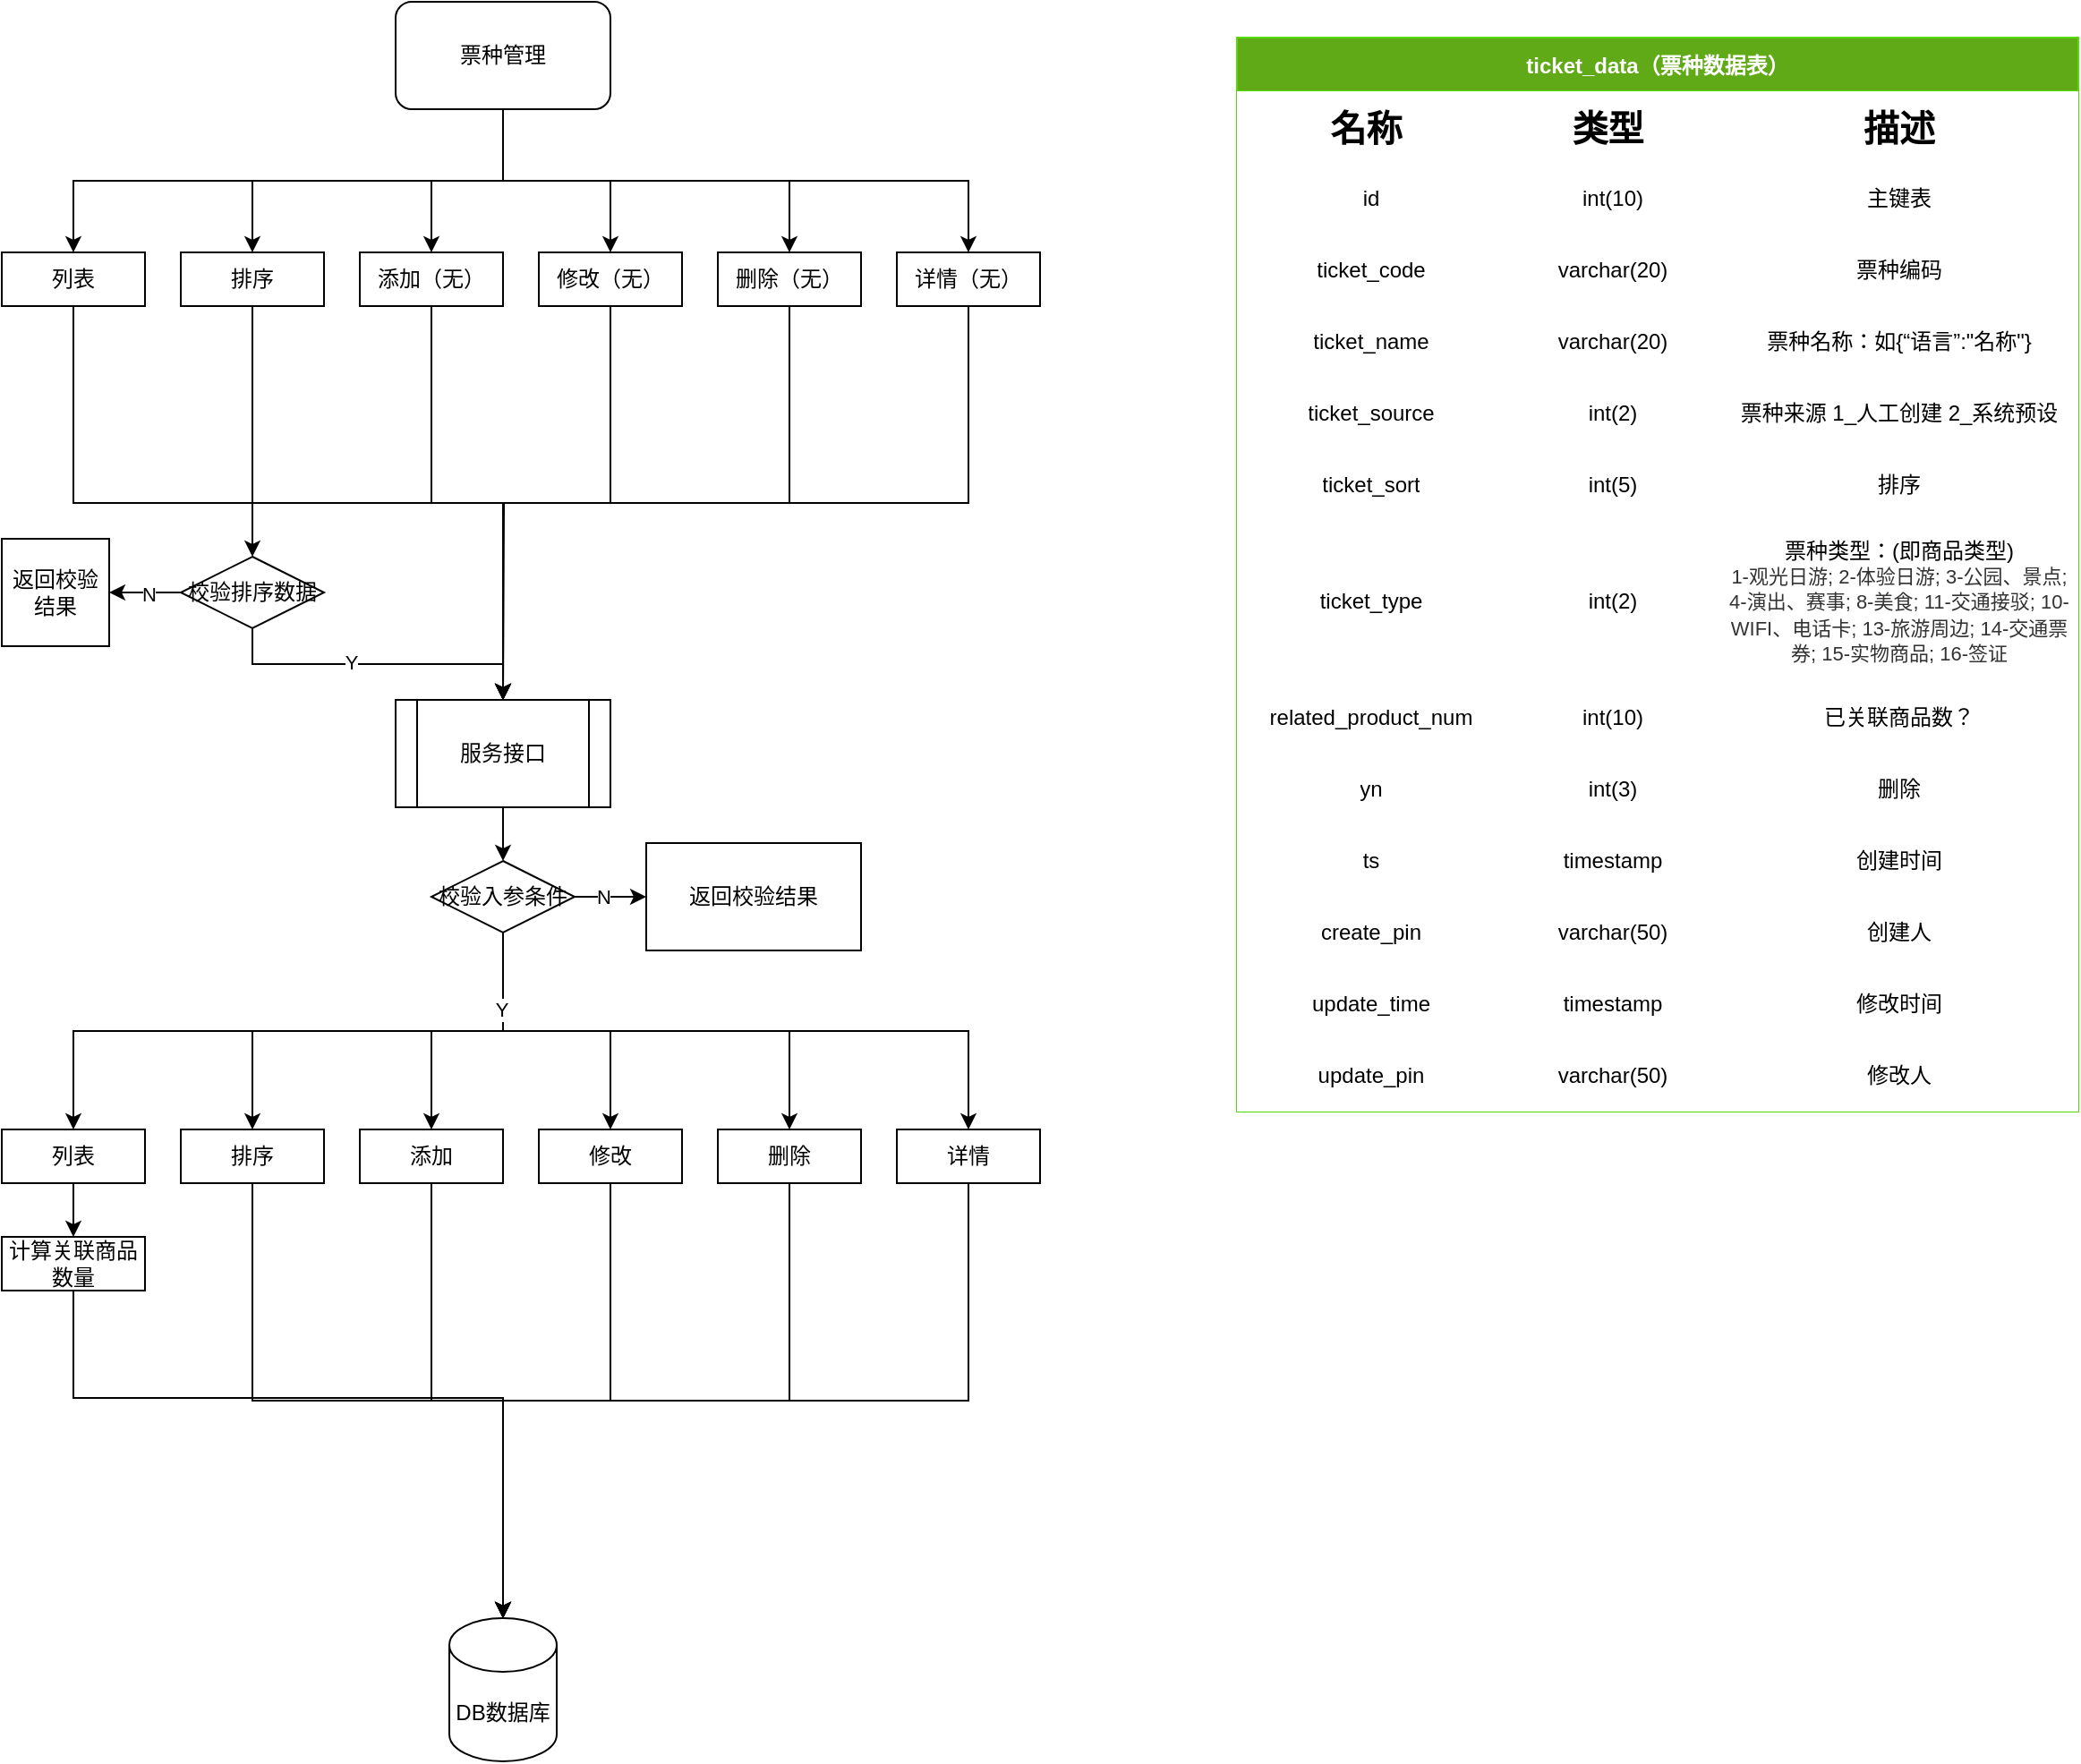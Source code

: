 <mxfile version="20.0.4" type="github" pages="2">
  <diagram id="JeX9rl3rUgD13nwQGrPr" name="票种管理">
    <mxGraphModel dx="1237" dy="656" grid="1" gridSize="10" guides="1" tooltips="1" connect="1" arrows="1" fold="1" page="1" pageScale="1" pageWidth="827" pageHeight="1169" math="0" shadow="0">
      <root>
        <object label="" id="0">
          <mxCell />
        </object>
        <mxCell id="1" parent="0" />
        <mxCell id="nKsr4vJ9wWT-BAdVvBZN-21" style="edgeStyle=orthogonalEdgeStyle;rounded=0;orthogonalLoop=1;jettySize=auto;html=1;exitX=0.5;exitY=1;exitDx=0;exitDy=0;" parent="1" source="nKsr4vJ9wWT-BAdVvBZN-1" target="nKsr4vJ9wWT-BAdVvBZN-10" edge="1">
          <mxGeometry relative="1" as="geometry" />
        </mxCell>
        <mxCell id="nKsr4vJ9wWT-BAdVvBZN-26" style="edgeStyle=orthogonalEdgeStyle;rounded=0;orthogonalLoop=1;jettySize=auto;html=1;exitX=0.5;exitY=1;exitDx=0;exitDy=0;entryX=0.5;entryY=0;entryDx=0;entryDy=0;" parent="1" source="nKsr4vJ9wWT-BAdVvBZN-1" target="nKsr4vJ9wWT-BAdVvBZN-11" edge="1">
          <mxGeometry relative="1" as="geometry" />
        </mxCell>
        <mxCell id="nKsr4vJ9wWT-BAdVvBZN-27" style="edgeStyle=orthogonalEdgeStyle;rounded=0;orthogonalLoop=1;jettySize=auto;html=1;exitX=0.5;exitY=1;exitDx=0;exitDy=0;entryX=0.5;entryY=0;entryDx=0;entryDy=0;" parent="1" source="nKsr4vJ9wWT-BAdVvBZN-1" target="nKsr4vJ9wWT-BAdVvBZN-12" edge="1">
          <mxGeometry relative="1" as="geometry" />
        </mxCell>
        <mxCell id="nKsr4vJ9wWT-BAdVvBZN-28" style="edgeStyle=orthogonalEdgeStyle;rounded=0;orthogonalLoop=1;jettySize=auto;html=1;exitX=0.5;exitY=1;exitDx=0;exitDy=0;entryX=0.5;entryY=0;entryDx=0;entryDy=0;" parent="1" source="nKsr4vJ9wWT-BAdVvBZN-1" target="nKsr4vJ9wWT-BAdVvBZN-13" edge="1">
          <mxGeometry relative="1" as="geometry" />
        </mxCell>
        <mxCell id="nKsr4vJ9wWT-BAdVvBZN-29" style="edgeStyle=orthogonalEdgeStyle;rounded=0;orthogonalLoop=1;jettySize=auto;html=1;exitX=0.5;exitY=1;exitDx=0;exitDy=0;" parent="1" source="nKsr4vJ9wWT-BAdVvBZN-1" target="nKsr4vJ9wWT-BAdVvBZN-14" edge="1">
          <mxGeometry relative="1" as="geometry" />
        </mxCell>
        <mxCell id="nKsr4vJ9wWT-BAdVvBZN-30" style="edgeStyle=orthogonalEdgeStyle;rounded=0;orthogonalLoop=1;jettySize=auto;html=1;exitX=0.5;exitY=1;exitDx=0;exitDy=0;entryX=0.5;entryY=0;entryDx=0;entryDy=0;" parent="1" source="nKsr4vJ9wWT-BAdVvBZN-1" target="nKsr4vJ9wWT-BAdVvBZN-9" edge="1">
          <mxGeometry relative="1" as="geometry" />
        </mxCell>
        <mxCell id="nKsr4vJ9wWT-BAdVvBZN-1" value="&lt;font style=&quot;vertical-align: inherit;&quot;&gt;&lt;font style=&quot;vertical-align: inherit;&quot;&gt;票种管理&lt;/font&gt;&lt;/font&gt;" style="rounded=1;whiteSpace=wrap;html=1;" parent="1" vertex="1">
          <mxGeometry x="240" y="20" width="120" height="60" as="geometry" />
        </mxCell>
        <mxCell id="nKsr4vJ9wWT-BAdVvBZN-31" style="edgeStyle=orthogonalEdgeStyle;rounded=0;orthogonalLoop=1;jettySize=auto;html=1;exitX=0.5;exitY=1;exitDx=0;exitDy=0;entryX=0.5;entryY=0;entryDx=0;entryDy=0;" parent="1" source="nKsr4vJ9wWT-BAdVvBZN-9" target="nKsr4vJ9wWT-BAdVvBZN-17" edge="1">
          <mxGeometry relative="1" as="geometry" />
        </mxCell>
        <mxCell id="nKsr4vJ9wWT-BAdVvBZN-9" value="&lt;font style=&quot;vertical-align: inherit;&quot;&gt;&lt;font style=&quot;vertical-align: inherit;&quot;&gt;列表&lt;/font&gt;&lt;/font&gt;" style="rounded=0;whiteSpace=wrap;html=1;" parent="1" vertex="1">
          <mxGeometry x="20" y="160" width="80" height="30" as="geometry" />
        </mxCell>
        <mxCell id="nKsr4vJ9wWT-BAdVvBZN-38" value="" style="edgeStyle=orthogonalEdgeStyle;rounded=0;orthogonalLoop=1;jettySize=auto;html=1;" parent="1" source="nKsr4vJ9wWT-BAdVvBZN-10" target="nKsr4vJ9wWT-BAdVvBZN-37" edge="1">
          <mxGeometry relative="1" as="geometry" />
        </mxCell>
        <mxCell id="nKsr4vJ9wWT-BAdVvBZN-10" value="&lt;font style=&quot;vertical-align: inherit;&quot;&gt;&lt;font style=&quot;vertical-align: inherit;&quot;&gt;排序&lt;/font&gt;&lt;/font&gt;" style="rounded=0;whiteSpace=wrap;html=1;" parent="1" vertex="1">
          <mxGeometry x="120" y="160" width="80" height="30" as="geometry" />
        </mxCell>
        <mxCell id="nKsr4vJ9wWT-BAdVvBZN-33" style="edgeStyle=orthogonalEdgeStyle;rounded=0;orthogonalLoop=1;jettySize=auto;html=1;exitX=0.5;exitY=1;exitDx=0;exitDy=0;entryX=0.5;entryY=0;entryDx=0;entryDy=0;" parent="1" source="nKsr4vJ9wWT-BAdVvBZN-11" target="nKsr4vJ9wWT-BAdVvBZN-17" edge="1">
          <mxGeometry relative="1" as="geometry" />
        </mxCell>
        <mxCell id="nKsr4vJ9wWT-BAdVvBZN-11" value="&lt;font style=&quot;vertical-align: inherit;&quot;&gt;&lt;font style=&quot;vertical-align: inherit;&quot;&gt;添加（无）&lt;/font&gt;&lt;/font&gt;" style="rounded=0;whiteSpace=wrap;html=1;" parent="1" vertex="1">
          <mxGeometry x="220" y="160" width="80" height="30" as="geometry" />
        </mxCell>
        <mxCell id="nKsr4vJ9wWT-BAdVvBZN-34" style="edgeStyle=orthogonalEdgeStyle;rounded=0;orthogonalLoop=1;jettySize=auto;html=1;exitX=0.5;exitY=1;exitDx=0;exitDy=0;entryX=0.5;entryY=0;entryDx=0;entryDy=0;" parent="1" source="nKsr4vJ9wWT-BAdVvBZN-12" target="nKsr4vJ9wWT-BAdVvBZN-17" edge="1">
          <mxGeometry relative="1" as="geometry" />
        </mxCell>
        <mxCell id="nKsr4vJ9wWT-BAdVvBZN-12" value="&lt;font style=&quot;vertical-align: inherit;&quot;&gt;&lt;font style=&quot;vertical-align: inherit;&quot;&gt;修改（无）&lt;/font&gt;&lt;/font&gt;" style="rounded=0;whiteSpace=wrap;html=1;" parent="1" vertex="1">
          <mxGeometry x="320" y="160" width="80" height="30" as="geometry" />
        </mxCell>
        <mxCell id="nKsr4vJ9wWT-BAdVvBZN-42" style="edgeStyle=orthogonalEdgeStyle;rounded=0;orthogonalLoop=1;jettySize=auto;html=1;exitX=0.5;exitY=1;exitDx=0;exitDy=0;entryX=0.5;entryY=0;entryDx=0;entryDy=0;" parent="1" source="nKsr4vJ9wWT-BAdVvBZN-13" target="nKsr4vJ9wWT-BAdVvBZN-17" edge="1">
          <mxGeometry relative="1" as="geometry" />
        </mxCell>
        <mxCell id="nKsr4vJ9wWT-BAdVvBZN-13" value="&lt;font style=&quot;vertical-align: inherit;&quot;&gt;&lt;font style=&quot;vertical-align: inherit;&quot;&gt;删除（无）&lt;/font&gt;&lt;/font&gt;" style="rounded=0;whiteSpace=wrap;html=1;" parent="1" vertex="1">
          <mxGeometry x="420" y="160" width="80" height="30" as="geometry" />
        </mxCell>
        <mxCell id="nKsr4vJ9wWT-BAdVvBZN-43" style="edgeStyle=orthogonalEdgeStyle;rounded=0;orthogonalLoop=1;jettySize=auto;html=1;exitX=0.5;exitY=1;exitDx=0;exitDy=0;" parent="1" source="nKsr4vJ9wWT-BAdVvBZN-14" edge="1">
          <mxGeometry relative="1" as="geometry">
            <mxPoint x="300" y="410" as="targetPoint" />
          </mxGeometry>
        </mxCell>
        <mxCell id="nKsr4vJ9wWT-BAdVvBZN-14" value="&lt;font style=&quot;vertical-align: inherit;&quot;&gt;&lt;font style=&quot;vertical-align: inherit;&quot;&gt;详情（无）&lt;/font&gt;&lt;/font&gt;" style="rounded=0;whiteSpace=wrap;html=1;" parent="1" vertex="1">
          <mxGeometry x="520" y="160" width="80" height="30" as="geometry" />
        </mxCell>
        <mxCell id="nKsr4vJ9wWT-BAdVvBZN-53" value="" style="edgeStyle=orthogonalEdgeStyle;rounded=0;orthogonalLoop=1;jettySize=auto;html=1;" parent="1" source="nKsr4vJ9wWT-BAdVvBZN-17" target="nKsr4vJ9wWT-BAdVvBZN-52" edge="1">
          <mxGeometry relative="1" as="geometry" />
        </mxCell>
        <mxCell id="nKsr4vJ9wWT-BAdVvBZN-17" value="&lt;font style=&quot;vertical-align: inherit;&quot;&gt;&lt;font style=&quot;vertical-align: inherit;&quot;&gt;服务接口&lt;/font&gt;&lt;/font&gt;" style="shape=process;whiteSpace=wrap;html=1;backgroundOutline=1;" parent="1" vertex="1">
          <mxGeometry x="240" y="410" width="120" height="60" as="geometry" />
        </mxCell>
        <mxCell id="nKsr4vJ9wWT-BAdVvBZN-39" style="edgeStyle=orthogonalEdgeStyle;rounded=0;orthogonalLoop=1;jettySize=auto;html=1;exitX=0.5;exitY=1;exitDx=0;exitDy=0;entryX=0.5;entryY=0;entryDx=0;entryDy=0;" parent="1" source="nKsr4vJ9wWT-BAdVvBZN-37" target="nKsr4vJ9wWT-BAdVvBZN-17" edge="1">
          <mxGeometry relative="1" as="geometry" />
        </mxCell>
        <mxCell id="nKsr4vJ9wWT-BAdVvBZN-40" value="&lt;font style=&quot;vertical-align: inherit;&quot;&gt;&lt;font style=&quot;vertical-align: inherit;&quot;&gt;Y&lt;/font&gt;&lt;/font&gt;" style="edgeLabel;html=1;align=center;verticalAlign=middle;resizable=0;points=[];" parent="nKsr4vJ9wWT-BAdVvBZN-39" vertex="1" connectable="0">
          <mxGeometry x="-0.175" y="1" relative="1" as="geometry">
            <mxPoint as="offset" />
          </mxGeometry>
        </mxCell>
        <mxCell id="nKsr4vJ9wWT-BAdVvBZN-64" value="" style="edgeStyle=orthogonalEdgeStyle;rounded=0;orthogonalLoop=1;jettySize=auto;html=1;" parent="1" source="nKsr4vJ9wWT-BAdVvBZN-37" target="nKsr4vJ9wWT-BAdVvBZN-63" edge="1">
          <mxGeometry relative="1" as="geometry" />
        </mxCell>
        <mxCell id="nKsr4vJ9wWT-BAdVvBZN-71" value="N" style="edgeLabel;html=1;align=center;verticalAlign=middle;resizable=0;points=[];" parent="nKsr4vJ9wWT-BAdVvBZN-64" vertex="1" connectable="0">
          <mxGeometry x="-0.083" y="1" relative="1" as="geometry">
            <mxPoint as="offset" />
          </mxGeometry>
        </mxCell>
        <mxCell id="nKsr4vJ9wWT-BAdVvBZN-37" value="&lt;font style=&quot;vertical-align: inherit;&quot;&gt;&lt;font style=&quot;vertical-align: inherit;&quot;&gt;校验排序数据&lt;/font&gt;&lt;/font&gt;" style="rhombus;whiteSpace=wrap;html=1;rounded=0;" parent="1" vertex="1">
          <mxGeometry x="120" y="330" width="80" height="40" as="geometry" />
        </mxCell>
        <mxCell id="uBiYwDBrasWGu2CiVqUC-5" style="edgeStyle=orthogonalEdgeStyle;rounded=0;orthogonalLoop=1;jettySize=auto;html=1;exitX=0.5;exitY=1;exitDx=0;exitDy=0;entryX=0.5;entryY=0;entryDx=0;entryDy=0;" parent="1" source="nKsr4vJ9wWT-BAdVvBZN-44" target="uBiYwDBrasWGu2CiVqUC-4" edge="1">
          <mxGeometry relative="1" as="geometry" />
        </mxCell>
        <mxCell id="nKsr4vJ9wWT-BAdVvBZN-44" value="&lt;font style=&quot;vertical-align: inherit;&quot;&gt;&lt;font style=&quot;vertical-align: inherit;&quot;&gt;列表&lt;/font&gt;&lt;/font&gt;" style="rounded=0;whiteSpace=wrap;html=1;" parent="1" vertex="1">
          <mxGeometry x="20" y="650" width="80" height="30" as="geometry" />
        </mxCell>
        <mxCell id="uBiYwDBrasWGu2CiVqUC-1" style="edgeStyle=orthogonalEdgeStyle;rounded=0;orthogonalLoop=1;jettySize=auto;html=1;exitX=0.5;exitY=1;exitDx=0;exitDy=0;" parent="1" source="nKsr4vJ9wWT-BAdVvBZN-45" target="nKsr4vJ9wWT-BAdVvBZN-76" edge="1">
          <mxGeometry relative="1" as="geometry" />
        </mxCell>
        <mxCell id="nKsr4vJ9wWT-BAdVvBZN-45" value="&lt;font style=&quot;vertical-align: inherit;&quot;&gt;&lt;font style=&quot;vertical-align: inherit;&quot;&gt;&lt;font style=&quot;vertical-align: inherit;&quot;&gt;&lt;font style=&quot;vertical-align: inherit;&quot;&gt;排序&lt;/font&gt;&lt;/font&gt;&lt;/font&gt;&lt;/font&gt;" style="rounded=0;whiteSpace=wrap;html=1;" parent="1" vertex="1">
          <mxGeometry x="120" y="650" width="80" height="30" as="geometry" />
        </mxCell>
        <mxCell id="uBiYwDBrasWGu2CiVqUC-2" style="edgeStyle=orthogonalEdgeStyle;rounded=0;orthogonalLoop=1;jettySize=auto;html=1;exitX=0.5;exitY=1;exitDx=0;exitDy=0;" parent="1" source="nKsr4vJ9wWT-BAdVvBZN-46" target="nKsr4vJ9wWT-BAdVvBZN-76" edge="1">
          <mxGeometry relative="1" as="geometry" />
        </mxCell>
        <mxCell id="nKsr4vJ9wWT-BAdVvBZN-46" value="&lt;font style=&quot;vertical-align: inherit;&quot;&gt;&lt;font style=&quot;vertical-align: inherit;&quot;&gt;&lt;font style=&quot;vertical-align: inherit;&quot;&gt;&lt;font style=&quot;vertical-align: inherit;&quot;&gt;添加&lt;/font&gt;&lt;/font&gt;&lt;/font&gt;&lt;/font&gt;" style="rounded=0;whiteSpace=wrap;html=1;" parent="1" vertex="1">
          <mxGeometry x="220" y="650" width="80" height="30" as="geometry" />
        </mxCell>
        <mxCell id="uBiYwDBrasWGu2CiVqUC-3" style="edgeStyle=orthogonalEdgeStyle;rounded=0;orthogonalLoop=1;jettySize=auto;html=1;exitX=0.5;exitY=1;exitDx=0;exitDy=0;" parent="1" source="nKsr4vJ9wWT-BAdVvBZN-47" target="nKsr4vJ9wWT-BAdVvBZN-76" edge="1">
          <mxGeometry relative="1" as="geometry" />
        </mxCell>
        <mxCell id="nKsr4vJ9wWT-BAdVvBZN-47" value="&lt;font style=&quot;vertical-align: inherit;&quot;&gt;&lt;font style=&quot;vertical-align: inherit;&quot;&gt;&lt;font style=&quot;vertical-align: inherit;&quot;&gt;&lt;font style=&quot;vertical-align: inherit;&quot;&gt;修改&lt;/font&gt;&lt;/font&gt;&lt;/font&gt;&lt;/font&gt;" style="rounded=0;whiteSpace=wrap;html=1;" parent="1" vertex="1">
          <mxGeometry x="320" y="650" width="80" height="30" as="geometry" />
        </mxCell>
        <mxCell id="nKsr4vJ9wWT-BAdVvBZN-81" style="edgeStyle=orthogonalEdgeStyle;rounded=0;orthogonalLoop=1;jettySize=auto;html=1;exitX=0.5;exitY=1;exitDx=0;exitDy=0;" parent="1" source="nKsr4vJ9wWT-BAdVvBZN-48" target="nKsr4vJ9wWT-BAdVvBZN-76" edge="1">
          <mxGeometry relative="1" as="geometry" />
        </mxCell>
        <mxCell id="nKsr4vJ9wWT-BAdVvBZN-48" value="&lt;font style=&quot;vertical-align: inherit;&quot;&gt;&lt;font style=&quot;vertical-align: inherit;&quot;&gt;&lt;font style=&quot;vertical-align: inherit;&quot;&gt;&lt;font style=&quot;vertical-align: inherit;&quot;&gt;删除&lt;/font&gt;&lt;/font&gt;&lt;/font&gt;&lt;/font&gt;" style="rounded=0;whiteSpace=wrap;html=1;" parent="1" vertex="1">
          <mxGeometry x="420" y="650" width="80" height="30" as="geometry" />
        </mxCell>
        <mxCell id="nKsr4vJ9wWT-BAdVvBZN-82" style="edgeStyle=orthogonalEdgeStyle;rounded=0;orthogonalLoop=1;jettySize=auto;html=1;exitX=0.5;exitY=1;exitDx=0;exitDy=0;entryX=0.5;entryY=0;entryDx=0;entryDy=0;entryPerimeter=0;" parent="1" source="nKsr4vJ9wWT-BAdVvBZN-49" target="nKsr4vJ9wWT-BAdVvBZN-76" edge="1">
          <mxGeometry relative="1" as="geometry" />
        </mxCell>
        <mxCell id="nKsr4vJ9wWT-BAdVvBZN-49" value="&lt;font style=&quot;vertical-align: inherit;&quot;&gt;&lt;font style=&quot;vertical-align: inherit;&quot;&gt;&lt;font style=&quot;vertical-align: inherit;&quot;&gt;&lt;font style=&quot;vertical-align: inherit;&quot;&gt;详情&lt;/font&gt;&lt;/font&gt;&lt;/font&gt;&lt;/font&gt;" style="rounded=0;whiteSpace=wrap;html=1;" parent="1" vertex="1">
          <mxGeometry x="520" y="650" width="80" height="30" as="geometry" />
        </mxCell>
        <mxCell id="nKsr4vJ9wWT-BAdVvBZN-54" style="edgeStyle=orthogonalEdgeStyle;rounded=0;orthogonalLoop=1;jettySize=auto;html=1;exitX=0.5;exitY=1;exitDx=0;exitDy=0;" parent="1" source="nKsr4vJ9wWT-BAdVvBZN-52" target="nKsr4vJ9wWT-BAdVvBZN-44" edge="1">
          <mxGeometry relative="1" as="geometry" />
        </mxCell>
        <mxCell id="nKsr4vJ9wWT-BAdVvBZN-55" style="edgeStyle=orthogonalEdgeStyle;rounded=0;orthogonalLoop=1;jettySize=auto;html=1;exitX=0.5;exitY=1;exitDx=0;exitDy=0;entryX=0.5;entryY=0;entryDx=0;entryDy=0;" parent="1" source="nKsr4vJ9wWT-BAdVvBZN-52" target="nKsr4vJ9wWT-BAdVvBZN-45" edge="1">
          <mxGeometry relative="1" as="geometry" />
        </mxCell>
        <mxCell id="nKsr4vJ9wWT-BAdVvBZN-56" style="edgeStyle=orthogonalEdgeStyle;rounded=0;orthogonalLoop=1;jettySize=auto;html=1;exitX=0.5;exitY=1;exitDx=0;exitDy=0;" parent="1" source="nKsr4vJ9wWT-BAdVvBZN-52" target="nKsr4vJ9wWT-BAdVvBZN-46" edge="1">
          <mxGeometry relative="1" as="geometry" />
        </mxCell>
        <mxCell id="nKsr4vJ9wWT-BAdVvBZN-57" style="edgeStyle=orthogonalEdgeStyle;rounded=0;orthogonalLoop=1;jettySize=auto;html=1;exitX=0.5;exitY=1;exitDx=0;exitDy=0;" parent="1" source="nKsr4vJ9wWT-BAdVvBZN-52" target="nKsr4vJ9wWT-BAdVvBZN-47" edge="1">
          <mxGeometry relative="1" as="geometry" />
        </mxCell>
        <mxCell id="nKsr4vJ9wWT-BAdVvBZN-58" style="edgeStyle=orthogonalEdgeStyle;rounded=0;orthogonalLoop=1;jettySize=auto;html=1;exitX=0.5;exitY=1;exitDx=0;exitDy=0;" parent="1" source="nKsr4vJ9wWT-BAdVvBZN-52" target="nKsr4vJ9wWT-BAdVvBZN-48" edge="1">
          <mxGeometry relative="1" as="geometry" />
        </mxCell>
        <mxCell id="nKsr4vJ9wWT-BAdVvBZN-59" style="edgeStyle=orthogonalEdgeStyle;rounded=0;orthogonalLoop=1;jettySize=auto;html=1;exitX=0.5;exitY=1;exitDx=0;exitDy=0;" parent="1" source="nKsr4vJ9wWT-BAdVvBZN-52" target="nKsr4vJ9wWT-BAdVvBZN-49" edge="1">
          <mxGeometry relative="1" as="geometry" />
        </mxCell>
        <mxCell id="nKsr4vJ9wWT-BAdVvBZN-60" value="&lt;font style=&quot;vertical-align: inherit;&quot;&gt;&lt;font style=&quot;vertical-align: inherit;&quot;&gt;Y&lt;br&gt;&lt;/font&gt;&lt;/font&gt;" style="edgeLabel;html=1;align=center;verticalAlign=middle;resizable=0;points=[];" parent="nKsr4vJ9wWT-BAdVvBZN-59" vertex="1" connectable="0">
          <mxGeometry x="-0.768" y="-1" relative="1" as="geometry">
            <mxPoint as="offset" />
          </mxGeometry>
        </mxCell>
        <mxCell id="nKsr4vJ9wWT-BAdVvBZN-69" style="edgeStyle=orthogonalEdgeStyle;rounded=0;orthogonalLoop=1;jettySize=auto;html=1;exitX=1;exitY=0.5;exitDx=0;exitDy=0;" parent="1" source="nKsr4vJ9wWT-BAdVvBZN-52" target="nKsr4vJ9wWT-BAdVvBZN-67" edge="1">
          <mxGeometry relative="1" as="geometry">
            <Array as="points">
              <mxPoint x="370" y="520" />
              <mxPoint x="370" y="520" />
            </Array>
          </mxGeometry>
        </mxCell>
        <mxCell id="nKsr4vJ9wWT-BAdVvBZN-70" value="N" style="edgeLabel;html=1;align=center;verticalAlign=middle;resizable=0;points=[];" parent="nKsr4vJ9wWT-BAdVvBZN-69" vertex="1" connectable="0">
          <mxGeometry x="-0.192" relative="1" as="geometry">
            <mxPoint as="offset" />
          </mxGeometry>
        </mxCell>
        <mxCell id="nKsr4vJ9wWT-BAdVvBZN-52" value="&lt;font style=&quot;vertical-align: inherit;&quot;&gt;&lt;font style=&quot;vertical-align: inherit;&quot;&gt;校验入参条件&lt;/font&gt;&lt;/font&gt;" style="rhombus;whiteSpace=wrap;html=1;" parent="1" vertex="1">
          <mxGeometry x="260" y="500" width="80" height="40" as="geometry" />
        </mxCell>
        <mxCell id="nKsr4vJ9wWT-BAdVvBZN-63" value="&lt;font style=&quot;vertical-align: inherit;&quot;&gt;&lt;font style=&quot;vertical-align: inherit;&quot;&gt;返回校验结果&lt;/font&gt;&lt;/font&gt;" style="rounded=0;whiteSpace=wrap;html=1;" parent="1" vertex="1">
          <mxGeometry x="20" y="320" width="60" height="60" as="geometry" />
        </mxCell>
        <mxCell id="nKsr4vJ9wWT-BAdVvBZN-67" value="&lt;font style=&quot;vertical-align: inherit;&quot;&gt;&lt;font style=&quot;vertical-align: inherit;&quot;&gt;返回校验结果&lt;/font&gt;&lt;/font&gt;" style="whiteSpace=wrap;html=1;" parent="1" vertex="1">
          <mxGeometry x="380" y="490" width="120" height="60" as="geometry" />
        </mxCell>
        <mxCell id="nKsr4vJ9wWT-BAdVvBZN-76" value="DB数据库" style="shape=cylinder3;whiteSpace=wrap;html=1;boundedLbl=1;backgroundOutline=1;size=15;" parent="1" vertex="1">
          <mxGeometry x="270" y="923" width="60" height="80" as="geometry" />
        </mxCell>
        <mxCell id="uBiYwDBrasWGu2CiVqUC-6" style="edgeStyle=orthogonalEdgeStyle;rounded=0;orthogonalLoop=1;jettySize=auto;html=1;exitX=0.5;exitY=1;exitDx=0;exitDy=0;" parent="1" source="uBiYwDBrasWGu2CiVqUC-4" target="nKsr4vJ9wWT-BAdVvBZN-76" edge="1">
          <mxGeometry relative="1" as="geometry">
            <Array as="points">
              <mxPoint x="60" y="800" />
              <mxPoint x="300" y="800" />
            </Array>
          </mxGeometry>
        </mxCell>
        <mxCell id="uBiYwDBrasWGu2CiVqUC-4" value="&lt;font style=&quot;vertical-align: inherit;&quot;&gt;&lt;font style=&quot;vertical-align: inherit;&quot;&gt;计算关联商品数量&lt;/font&gt;&lt;/font&gt;" style="rounded=0;whiteSpace=wrap;html=1;" parent="1" vertex="1">
          <mxGeometry x="20" y="710" width="80" height="30" as="geometry" />
        </mxCell>
        <mxCell id="CkbHBRKq70D783ghkJrN-1" value="ticket_data（票种数据表）" style="shape=table;startSize=30;container=1;collapsible=0;childLayout=tableLayout;fontStyle=1;align=center;swimlaneLine=1;fillColor=#60a917;fontColor=#ffffff;strokeColor=#54DB00;strokeWidth=1;" vertex="1" parent="1">
          <mxGeometry x="710" y="40" width="470" height="600" as="geometry" />
        </mxCell>
        <mxCell id="CkbHBRKq70D783ghkJrN-2" value="" style="shape=tableRow;horizontal=0;startSize=0;swimlaneHead=0;swimlaneBody=0;top=0;left=0;bottom=0;right=0;collapsible=0;dropTarget=0;fillColor=none;points=[[0,0.5],[1,0.5]];portConstraint=eastwest;" vertex="1" parent="CkbHBRKq70D783ghkJrN-1">
          <mxGeometry y="30" width="470" height="40" as="geometry" />
        </mxCell>
        <mxCell id="CkbHBRKq70D783ghkJrN-3" value="名称&lt;span style=&quot;white-space: pre; font-size: 20px;&quot;&gt;	&lt;/span&gt;" style="shape=partialRectangle;html=1;whiteSpace=wrap;connectable=0;top=0;left=0;bottom=0;right=0;overflow=hidden;strokeWidth=1;perimeterSpacing=0;strokeColor=#2323E8;fontStyle=1;fontSize=20;" vertex="1" parent="CkbHBRKq70D783ghkJrN-2">
          <mxGeometry width="150" height="40" as="geometry">
            <mxRectangle width="150" height="40" as="alternateBounds" />
          </mxGeometry>
        </mxCell>
        <mxCell id="CkbHBRKq70D783ghkJrN-4" value="类型&lt;span style=&quot;white-space: pre; font-size: 20px;&quot;&gt;	&lt;/span&gt;" style="shape=partialRectangle;html=1;whiteSpace=wrap;connectable=0;top=0;left=0;bottom=0;right=0;overflow=hidden;strokeWidth=1;strokeColor=#2CE87E;fontStyle=1;fontSize=20;" vertex="1" parent="CkbHBRKq70D783ghkJrN-2">
          <mxGeometry x="150" width="120" height="40" as="geometry">
            <mxRectangle width="120" height="40" as="alternateBounds" />
          </mxGeometry>
        </mxCell>
        <mxCell id="CkbHBRKq70D783ghkJrN-5" value="描述" style="shape=partialRectangle;html=1;whiteSpace=wrap;connectable=0;top=0;left=0;bottom=0;right=0;overflow=hidden;strokeWidth=1;strokeColor=#4A1AE8;fontStyle=1;fontSize=20;" vertex="1" parent="CkbHBRKq70D783ghkJrN-2">
          <mxGeometry x="270" width="200" height="40" as="geometry">
            <mxRectangle width="200" height="40" as="alternateBounds" />
          </mxGeometry>
        </mxCell>
        <mxCell id="CkbHBRKq70D783ghkJrN-6" value="" style="shape=tableRow;horizontal=0;startSize=0;swimlaneHead=0;swimlaneBody=0;top=0;left=0;bottom=0;right=0;collapsible=0;dropTarget=0;fillColor=none;points=[[0,0.5],[1,0.5]];portConstraint=eastwest;" vertex="1" parent="CkbHBRKq70D783ghkJrN-1">
          <mxGeometry y="70" width="470" height="40" as="geometry" />
        </mxCell>
        <mxCell id="CkbHBRKq70D783ghkJrN-7" value="id" style="shape=partialRectangle;html=1;whiteSpace=wrap;connectable=0;top=0;left=0;bottom=0;right=0;overflow=hidden;strokeWidth=1;strokeColor=#2323E8;" vertex="1" parent="CkbHBRKq70D783ghkJrN-6">
          <mxGeometry width="150" height="40" as="geometry">
            <mxRectangle width="150" height="40" as="alternateBounds" />
          </mxGeometry>
        </mxCell>
        <mxCell id="CkbHBRKq70D783ghkJrN-8" value="int(10)" style="shape=partialRectangle;html=1;whiteSpace=wrap;connectable=0;top=0;left=0;bottom=0;right=0;overflow=hidden;strokeWidth=1;strokeColor=#4A1AE8;" vertex="1" parent="CkbHBRKq70D783ghkJrN-6">
          <mxGeometry x="150" width="120" height="40" as="geometry">
            <mxRectangle width="120" height="40" as="alternateBounds" />
          </mxGeometry>
        </mxCell>
        <mxCell id="CkbHBRKq70D783ghkJrN-9" value="主键表" style="shape=partialRectangle;html=1;whiteSpace=wrap;connectable=0;top=0;left=0;bottom=0;right=0;overflow=hidden;strokeWidth=1;strokeColor=#4A1AE8;" vertex="1" parent="CkbHBRKq70D783ghkJrN-6">
          <mxGeometry x="270" width="200" height="40" as="geometry">
            <mxRectangle width="200" height="40" as="alternateBounds" />
          </mxGeometry>
        </mxCell>
        <mxCell id="CkbHBRKq70D783ghkJrN-10" value="" style="shape=tableRow;horizontal=0;startSize=0;swimlaneHead=0;swimlaneBody=0;top=0;left=0;bottom=0;right=0;collapsible=0;dropTarget=0;fillColor=none;points=[[0,0.5],[1,0.5]];portConstraint=eastwest;" vertex="1" parent="CkbHBRKq70D783ghkJrN-1">
          <mxGeometry y="110" width="470" height="40" as="geometry" />
        </mxCell>
        <mxCell id="CkbHBRKq70D783ghkJrN-11" value="ticket_code" style="shape=partialRectangle;html=1;whiteSpace=wrap;connectable=0;top=0;left=0;bottom=0;right=0;overflow=hidden;sketch=0;shadow=0;strokeWidth=1;strokeColor=#2323E8;" vertex="1" parent="CkbHBRKq70D783ghkJrN-10">
          <mxGeometry width="150" height="40" as="geometry">
            <mxRectangle width="150" height="40" as="alternateBounds" />
          </mxGeometry>
        </mxCell>
        <mxCell id="CkbHBRKq70D783ghkJrN-12" value="varchar(20)" style="shape=partialRectangle;html=1;whiteSpace=wrap;connectable=0;top=0;left=0;bottom=0;right=0;overflow=hidden;sketch=0;strokeWidth=1;strokeColor=#4A1AE8;" vertex="1" parent="CkbHBRKq70D783ghkJrN-10">
          <mxGeometry x="150" width="120" height="40" as="geometry">
            <mxRectangle width="120" height="40" as="alternateBounds" />
          </mxGeometry>
        </mxCell>
        <mxCell id="CkbHBRKq70D783ghkJrN-13" value="票种编码" style="shape=partialRectangle;html=1;whiteSpace=wrap;connectable=0;top=0;left=0;bottom=0;right=0;overflow=hidden;strokeWidth=1;strokeColor=#4A1AE8;" vertex="1" parent="CkbHBRKq70D783ghkJrN-10">
          <mxGeometry x="270" width="200" height="40" as="geometry">
            <mxRectangle width="200" height="40" as="alternateBounds" />
          </mxGeometry>
        </mxCell>
        <mxCell id="CkbHBRKq70D783ghkJrN-38" style="shape=tableRow;horizontal=0;startSize=0;swimlaneHead=0;swimlaneBody=0;top=0;left=0;bottom=0;right=0;collapsible=0;dropTarget=0;fillColor=none;points=[[0,0.5],[1,0.5]];portConstraint=eastwest;" vertex="1" parent="CkbHBRKq70D783ghkJrN-1">
          <mxGeometry y="150" width="470" height="40" as="geometry" />
        </mxCell>
        <mxCell id="CkbHBRKq70D783ghkJrN-39" value="ticket_name" style="shape=partialRectangle;html=1;whiteSpace=wrap;connectable=0;top=0;left=0;bottom=0;right=0;overflow=hidden;sketch=0;shadow=0;strokeWidth=1;strokeColor=#2323E8;" vertex="1" parent="CkbHBRKq70D783ghkJrN-38">
          <mxGeometry width="150" height="40" as="geometry">
            <mxRectangle width="150" height="40" as="alternateBounds" />
          </mxGeometry>
        </mxCell>
        <mxCell id="CkbHBRKq70D783ghkJrN-40" value="varchar(20)" style="shape=partialRectangle;html=1;whiteSpace=wrap;connectable=0;top=0;left=0;bottom=0;right=0;overflow=hidden;sketch=0;strokeWidth=1;strokeColor=#4A1AE8;" vertex="1" parent="CkbHBRKq70D783ghkJrN-38">
          <mxGeometry x="150" width="120" height="40" as="geometry">
            <mxRectangle width="120" height="40" as="alternateBounds" />
          </mxGeometry>
        </mxCell>
        <mxCell id="CkbHBRKq70D783ghkJrN-41" value="票种名称：如{“语言”:&quot;名称&quot;}" style="shape=partialRectangle;html=1;whiteSpace=wrap;connectable=0;top=0;left=0;bottom=0;right=0;overflow=hidden;strokeWidth=1;strokeColor=#4A1AE8;" vertex="1" parent="CkbHBRKq70D783ghkJrN-38">
          <mxGeometry x="270" width="200" height="40" as="geometry">
            <mxRectangle width="200" height="40" as="alternateBounds" />
          </mxGeometry>
        </mxCell>
        <mxCell id="CkbHBRKq70D783ghkJrN-42" style="shape=tableRow;horizontal=0;startSize=0;swimlaneHead=0;swimlaneBody=0;top=0;left=0;bottom=0;right=0;collapsible=0;dropTarget=0;fillColor=none;points=[[0,0.5],[1,0.5]];portConstraint=eastwest;" vertex="1" parent="CkbHBRKq70D783ghkJrN-1">
          <mxGeometry y="190" width="470" height="40" as="geometry" />
        </mxCell>
        <mxCell id="CkbHBRKq70D783ghkJrN-43" value="ticket_source" style="shape=partialRectangle;html=1;whiteSpace=wrap;connectable=0;top=0;left=0;bottom=0;right=0;overflow=hidden;sketch=0;shadow=0;strokeWidth=1;strokeColor=#2323E8;" vertex="1" parent="CkbHBRKq70D783ghkJrN-42">
          <mxGeometry width="150" height="40" as="geometry">
            <mxRectangle width="150" height="40" as="alternateBounds" />
          </mxGeometry>
        </mxCell>
        <mxCell id="CkbHBRKq70D783ghkJrN-44" value="int(2)" style="shape=partialRectangle;html=1;whiteSpace=wrap;connectable=0;top=0;left=0;bottom=0;right=0;overflow=hidden;sketch=0;strokeWidth=1;strokeColor=#4A1AE8;" vertex="1" parent="CkbHBRKq70D783ghkJrN-42">
          <mxGeometry x="150" width="120" height="40" as="geometry">
            <mxRectangle width="120" height="40" as="alternateBounds" />
          </mxGeometry>
        </mxCell>
        <mxCell id="CkbHBRKq70D783ghkJrN-45" value="票种来源 1_人工创建 2_系统预设" style="shape=partialRectangle;html=1;whiteSpace=wrap;connectable=0;top=0;left=0;bottom=0;right=0;overflow=hidden;strokeWidth=1;strokeColor=#4A1AE8;" vertex="1" parent="CkbHBRKq70D783ghkJrN-42">
          <mxGeometry x="270" width="200" height="40" as="geometry">
            <mxRectangle width="200" height="40" as="alternateBounds" />
          </mxGeometry>
        </mxCell>
        <mxCell id="CkbHBRKq70D783ghkJrN-46" style="shape=tableRow;horizontal=0;startSize=0;swimlaneHead=0;swimlaneBody=0;top=0;left=0;bottom=0;right=0;collapsible=0;dropTarget=0;fillColor=none;points=[[0,0.5],[1,0.5]];portConstraint=eastwest;" vertex="1" parent="CkbHBRKq70D783ghkJrN-1">
          <mxGeometry y="230" width="470" height="40" as="geometry" />
        </mxCell>
        <mxCell id="CkbHBRKq70D783ghkJrN-47" value="ticket_sort" style="shape=partialRectangle;html=1;whiteSpace=wrap;connectable=0;top=0;left=0;bottom=0;right=0;overflow=hidden;sketch=0;shadow=0;strokeWidth=1;strokeColor=#2323E8;" vertex="1" parent="CkbHBRKq70D783ghkJrN-46">
          <mxGeometry width="150" height="40" as="geometry">
            <mxRectangle width="150" height="40" as="alternateBounds" />
          </mxGeometry>
        </mxCell>
        <mxCell id="CkbHBRKq70D783ghkJrN-48" value="int(5)" style="shape=partialRectangle;html=1;whiteSpace=wrap;connectable=0;top=0;left=0;bottom=0;right=0;overflow=hidden;sketch=0;strokeWidth=1;strokeColor=#4A1AE8;" vertex="1" parent="CkbHBRKq70D783ghkJrN-46">
          <mxGeometry x="150" width="120" height="40" as="geometry">
            <mxRectangle width="120" height="40" as="alternateBounds" />
          </mxGeometry>
        </mxCell>
        <mxCell id="CkbHBRKq70D783ghkJrN-49" value="排序" style="shape=partialRectangle;html=1;whiteSpace=wrap;connectable=0;top=0;left=0;bottom=0;right=0;overflow=hidden;strokeWidth=1;strokeColor=#4A1AE8;" vertex="1" parent="CkbHBRKq70D783ghkJrN-46">
          <mxGeometry x="270" width="200" height="40" as="geometry">
            <mxRectangle width="200" height="40" as="alternateBounds" />
          </mxGeometry>
        </mxCell>
        <mxCell id="CkbHBRKq70D783ghkJrN-50" style="shape=tableRow;horizontal=0;startSize=0;swimlaneHead=0;swimlaneBody=0;top=0;left=0;bottom=0;right=0;collapsible=0;dropTarget=0;fillColor=none;points=[[0,0.5],[1,0.5]];portConstraint=eastwest;" vertex="1" parent="CkbHBRKq70D783ghkJrN-1">
          <mxGeometry y="270" width="470" height="90" as="geometry" />
        </mxCell>
        <mxCell id="CkbHBRKq70D783ghkJrN-51" value="ticket_type" style="shape=partialRectangle;html=1;whiteSpace=wrap;connectable=0;top=0;left=0;bottom=0;right=0;overflow=hidden;sketch=0;shadow=0;strokeWidth=1;strokeColor=#2323E8;" vertex="1" parent="CkbHBRKq70D783ghkJrN-50">
          <mxGeometry width="150" height="90" as="geometry">
            <mxRectangle width="150" height="90" as="alternateBounds" />
          </mxGeometry>
        </mxCell>
        <mxCell id="CkbHBRKq70D783ghkJrN-52" value="int(2)" style="shape=partialRectangle;html=1;whiteSpace=wrap;connectable=0;top=0;left=0;bottom=0;right=0;overflow=hidden;sketch=0;strokeWidth=1;strokeColor=#4A1AE8;" vertex="1" parent="CkbHBRKq70D783ghkJrN-50">
          <mxGeometry x="150" width="120" height="90" as="geometry">
            <mxRectangle width="120" height="90" as="alternateBounds" />
          </mxGeometry>
        </mxCell>
        <mxCell id="CkbHBRKq70D783ghkJrN-53" value="票种类型：(即商品类型)&lt;br&gt;&lt;span style=&quot;font-size: 11px; background-color: rgb(255, 255, 255); color: rgb(51, 51, 51); text-align: left;&quot;&gt;1-观光日游; 2-体验日游; 3-公园、景点; 4-演出、赛事; 8-美食; 11-交通接驳; 10-WIFI、电话卡; 13-旅游周边; 14-交通票券; 15-实物商品; 16-签证&lt;/span&gt;" style="shape=partialRectangle;html=1;whiteSpace=wrap;connectable=0;top=0;left=0;bottom=0;right=0;overflow=hidden;align=center;strokeWidth=1;strokeColor=#4A1AE8;" vertex="1" parent="CkbHBRKq70D783ghkJrN-50">
          <mxGeometry x="270" width="200" height="90" as="geometry">
            <mxRectangle width="200" height="90" as="alternateBounds" />
          </mxGeometry>
        </mxCell>
        <mxCell id="CkbHBRKq70D783ghkJrN-59" style="shape=tableRow;horizontal=0;startSize=0;swimlaneHead=0;swimlaneBody=0;top=0;left=0;bottom=0;right=0;collapsible=0;dropTarget=0;fillColor=none;points=[[0,0.5],[1,0.5]];portConstraint=eastwest;" vertex="1" parent="CkbHBRKq70D783ghkJrN-1">
          <mxGeometry y="360" width="470" height="40" as="geometry" />
        </mxCell>
        <mxCell id="CkbHBRKq70D783ghkJrN-60" value="related_product_num" style="shape=partialRectangle;html=1;whiteSpace=wrap;connectable=0;top=0;left=0;bottom=0;right=0;overflow=hidden;sketch=0;shadow=0;strokeWidth=1;strokeColor=#2323E8;" vertex="1" parent="CkbHBRKq70D783ghkJrN-59">
          <mxGeometry width="150" height="40" as="geometry">
            <mxRectangle width="150" height="40" as="alternateBounds" />
          </mxGeometry>
        </mxCell>
        <mxCell id="CkbHBRKq70D783ghkJrN-61" value="int(10)" style="shape=partialRectangle;html=1;whiteSpace=wrap;connectable=0;top=0;left=0;bottom=0;right=0;overflow=hidden;sketch=0;strokeWidth=1;strokeColor=#4A1AE8;" vertex="1" parent="CkbHBRKq70D783ghkJrN-59">
          <mxGeometry x="150" width="120" height="40" as="geometry">
            <mxRectangle width="120" height="40" as="alternateBounds" />
          </mxGeometry>
        </mxCell>
        <mxCell id="CkbHBRKq70D783ghkJrN-62" value="已关联商品数？" style="shape=partialRectangle;html=1;whiteSpace=wrap;connectable=0;top=0;left=0;bottom=0;right=0;overflow=hidden;strokeWidth=1;strokeColor=#4A1AE8;" vertex="1" parent="CkbHBRKq70D783ghkJrN-59">
          <mxGeometry x="270" width="200" height="40" as="geometry">
            <mxRectangle width="200" height="40" as="alternateBounds" />
          </mxGeometry>
        </mxCell>
        <mxCell id="CkbHBRKq70D783ghkJrN-63" style="shape=tableRow;horizontal=0;startSize=0;swimlaneHead=0;swimlaneBody=0;top=0;left=0;bottom=0;right=0;collapsible=0;dropTarget=0;fillColor=none;points=[[0,0.5],[1,0.5]];portConstraint=eastwest;" vertex="1" parent="CkbHBRKq70D783ghkJrN-1">
          <mxGeometry y="400" width="470" height="40" as="geometry" />
        </mxCell>
        <mxCell id="CkbHBRKq70D783ghkJrN-64" value="yn" style="shape=partialRectangle;html=1;whiteSpace=wrap;connectable=0;top=0;left=0;bottom=0;right=0;overflow=hidden;sketch=0;shadow=0;strokeWidth=1;strokeColor=#2323E8;" vertex="1" parent="CkbHBRKq70D783ghkJrN-63">
          <mxGeometry width="150" height="40" as="geometry">
            <mxRectangle width="150" height="40" as="alternateBounds" />
          </mxGeometry>
        </mxCell>
        <mxCell id="CkbHBRKq70D783ghkJrN-65" value="int(3)" style="shape=partialRectangle;html=1;whiteSpace=wrap;connectable=0;top=0;left=0;bottom=0;right=0;overflow=hidden;sketch=0;strokeWidth=1;strokeColor=#4A1AE8;" vertex="1" parent="CkbHBRKq70D783ghkJrN-63">
          <mxGeometry x="150" width="120" height="40" as="geometry">
            <mxRectangle width="120" height="40" as="alternateBounds" />
          </mxGeometry>
        </mxCell>
        <mxCell id="CkbHBRKq70D783ghkJrN-66" value="删除" style="shape=partialRectangle;html=1;whiteSpace=wrap;connectable=0;top=0;left=0;bottom=0;right=0;overflow=hidden;strokeWidth=1;strokeColor=#4A1AE8;" vertex="1" parent="CkbHBRKq70D783ghkJrN-63">
          <mxGeometry x="270" width="200" height="40" as="geometry">
            <mxRectangle width="200" height="40" as="alternateBounds" />
          </mxGeometry>
        </mxCell>
        <mxCell id="CkbHBRKq70D783ghkJrN-67" style="shape=tableRow;horizontal=0;startSize=0;swimlaneHead=0;swimlaneBody=0;top=0;left=0;bottom=0;right=0;collapsible=0;dropTarget=0;fillColor=none;points=[[0,0.5],[1,0.5]];portConstraint=eastwest;" vertex="1" parent="CkbHBRKq70D783ghkJrN-1">
          <mxGeometry y="440" width="470" height="40" as="geometry" />
        </mxCell>
        <mxCell id="CkbHBRKq70D783ghkJrN-68" value="ts" style="shape=partialRectangle;html=1;whiteSpace=wrap;connectable=0;top=0;left=0;bottom=0;right=0;overflow=hidden;sketch=0;shadow=0;strokeWidth=1;strokeColor=#2323E8;" vertex="1" parent="CkbHBRKq70D783ghkJrN-67">
          <mxGeometry width="150" height="40" as="geometry">
            <mxRectangle width="150" height="40" as="alternateBounds" />
          </mxGeometry>
        </mxCell>
        <mxCell id="CkbHBRKq70D783ghkJrN-69" value="timestamp" style="shape=partialRectangle;html=1;whiteSpace=wrap;connectable=0;top=0;left=0;bottom=0;right=0;overflow=hidden;sketch=0;strokeWidth=1;strokeColor=#4A1AE8;" vertex="1" parent="CkbHBRKq70D783ghkJrN-67">
          <mxGeometry x="150" width="120" height="40" as="geometry">
            <mxRectangle width="120" height="40" as="alternateBounds" />
          </mxGeometry>
        </mxCell>
        <mxCell id="CkbHBRKq70D783ghkJrN-70" value="创建时间" style="shape=partialRectangle;html=1;whiteSpace=wrap;connectable=0;top=0;left=0;bottom=0;right=0;overflow=hidden;strokeWidth=1;strokeColor=#4A1AE8;" vertex="1" parent="CkbHBRKq70D783ghkJrN-67">
          <mxGeometry x="270" width="200" height="40" as="geometry">
            <mxRectangle width="200" height="40" as="alternateBounds" />
          </mxGeometry>
        </mxCell>
        <mxCell id="CkbHBRKq70D783ghkJrN-71" style="shape=tableRow;horizontal=0;startSize=0;swimlaneHead=0;swimlaneBody=0;top=0;left=0;bottom=0;right=0;collapsible=0;dropTarget=0;fillColor=none;points=[[0,0.5],[1,0.5]];portConstraint=eastwest;" vertex="1" parent="CkbHBRKq70D783ghkJrN-1">
          <mxGeometry y="480" width="470" height="40" as="geometry" />
        </mxCell>
        <mxCell id="CkbHBRKq70D783ghkJrN-72" value="create_pin" style="shape=partialRectangle;html=1;whiteSpace=wrap;connectable=0;top=0;left=0;bottom=0;right=0;overflow=hidden;sketch=0;shadow=0;strokeWidth=1;strokeColor=#2323E8;" vertex="1" parent="CkbHBRKq70D783ghkJrN-71">
          <mxGeometry width="150" height="40" as="geometry">
            <mxRectangle width="150" height="40" as="alternateBounds" />
          </mxGeometry>
        </mxCell>
        <mxCell id="CkbHBRKq70D783ghkJrN-73" value="varchar(50)" style="shape=partialRectangle;html=1;whiteSpace=wrap;connectable=0;top=0;left=0;bottom=0;right=0;overflow=hidden;sketch=0;strokeWidth=1;strokeColor=#4A1AE8;" vertex="1" parent="CkbHBRKq70D783ghkJrN-71">
          <mxGeometry x="150" width="120" height="40" as="geometry">
            <mxRectangle width="120" height="40" as="alternateBounds" />
          </mxGeometry>
        </mxCell>
        <mxCell id="CkbHBRKq70D783ghkJrN-74" value="创建人" style="shape=partialRectangle;html=1;whiteSpace=wrap;connectable=0;top=0;left=0;bottom=0;right=0;overflow=hidden;strokeWidth=1;strokeColor=#4A1AE8;" vertex="1" parent="CkbHBRKq70D783ghkJrN-71">
          <mxGeometry x="270" width="200" height="40" as="geometry">
            <mxRectangle width="200" height="40" as="alternateBounds" />
          </mxGeometry>
        </mxCell>
        <mxCell id="CkbHBRKq70D783ghkJrN-75" style="shape=tableRow;horizontal=0;startSize=0;swimlaneHead=0;swimlaneBody=0;top=0;left=0;bottom=0;right=0;collapsible=0;dropTarget=0;fillColor=none;points=[[0,0.5],[1,0.5]];portConstraint=eastwest;" vertex="1" parent="CkbHBRKq70D783ghkJrN-1">
          <mxGeometry y="520" width="470" height="40" as="geometry" />
        </mxCell>
        <mxCell id="CkbHBRKq70D783ghkJrN-76" value="update_time" style="shape=partialRectangle;html=1;whiteSpace=wrap;connectable=0;top=0;left=0;bottom=0;right=0;overflow=hidden;sketch=0;shadow=0;strokeWidth=1;strokeColor=#2323E8;" vertex="1" parent="CkbHBRKq70D783ghkJrN-75">
          <mxGeometry width="150" height="40" as="geometry">
            <mxRectangle width="150" height="40" as="alternateBounds" />
          </mxGeometry>
        </mxCell>
        <mxCell id="CkbHBRKq70D783ghkJrN-77" value="timestamp" style="shape=partialRectangle;html=1;whiteSpace=wrap;connectable=0;top=0;left=0;bottom=0;right=0;overflow=hidden;sketch=0;strokeWidth=1;strokeColor=#4A1AE8;" vertex="1" parent="CkbHBRKq70D783ghkJrN-75">
          <mxGeometry x="150" width="120" height="40" as="geometry">
            <mxRectangle width="120" height="40" as="alternateBounds" />
          </mxGeometry>
        </mxCell>
        <mxCell id="CkbHBRKq70D783ghkJrN-78" value="修改时间" style="shape=partialRectangle;html=1;whiteSpace=wrap;connectable=0;top=0;left=0;bottom=0;right=0;overflow=hidden;strokeWidth=1;strokeColor=#4A1AE8;" vertex="1" parent="CkbHBRKq70D783ghkJrN-75">
          <mxGeometry x="270" width="200" height="40" as="geometry">
            <mxRectangle width="200" height="40" as="alternateBounds" />
          </mxGeometry>
        </mxCell>
        <mxCell id="CkbHBRKq70D783ghkJrN-79" style="shape=tableRow;horizontal=0;startSize=0;swimlaneHead=0;swimlaneBody=0;top=0;left=0;bottom=0;right=0;collapsible=0;dropTarget=0;fillColor=none;points=[[0,0.5],[1,0.5]];portConstraint=eastwest;" vertex="1" parent="CkbHBRKq70D783ghkJrN-1">
          <mxGeometry y="560" width="470" height="40" as="geometry" />
        </mxCell>
        <mxCell id="CkbHBRKq70D783ghkJrN-80" value="update_pin" style="shape=partialRectangle;html=1;whiteSpace=wrap;connectable=0;top=0;left=0;bottom=0;right=0;overflow=hidden;sketch=0;shadow=0;strokeWidth=1;strokeColor=#2323E8;" vertex="1" parent="CkbHBRKq70D783ghkJrN-79">
          <mxGeometry width="150" height="40" as="geometry">
            <mxRectangle width="150" height="40" as="alternateBounds" />
          </mxGeometry>
        </mxCell>
        <mxCell id="CkbHBRKq70D783ghkJrN-81" value="varchar(50)" style="shape=partialRectangle;html=1;whiteSpace=wrap;connectable=0;top=0;left=0;bottom=0;right=0;overflow=hidden;sketch=0;strokeWidth=1;strokeColor=#4A1AE8;" vertex="1" parent="CkbHBRKq70D783ghkJrN-79">
          <mxGeometry x="150" width="120" height="40" as="geometry">
            <mxRectangle width="120" height="40" as="alternateBounds" />
          </mxGeometry>
        </mxCell>
        <mxCell id="CkbHBRKq70D783ghkJrN-82" value="修改人" style="shape=partialRectangle;html=1;whiteSpace=wrap;connectable=0;top=0;left=0;bottom=0;right=0;overflow=hidden;strokeWidth=1;strokeColor=#4A1AE8;" vertex="1" parent="CkbHBRKq70D783ghkJrN-79">
          <mxGeometry x="270" width="200" height="40" as="geometry">
            <mxRectangle width="200" height="40" as="alternateBounds" />
          </mxGeometry>
        </mxCell>
      </root>
    </mxGraphModel>
  </diagram>
  <diagram id="vEES1dQlpmMwq2WRr-lc" name="POI管理">
    <mxGraphModel dx="1422" dy="754" grid="1" gridSize="10" guides="1" tooltips="1" connect="1" arrows="1" fold="1" page="1" pageScale="1" pageWidth="827" pageHeight="1169" background="#114B5F" math="0" shadow="0">
      <root>
        <mxCell id="0" />
        <mxCell id="1" parent="0" />
        <mxCell id="sIgTFmCxImB9DaH76uzb-3" style="edgeStyle=orthogonalEdgeStyle;rounded=0;orthogonalLoop=1;jettySize=auto;html=1;exitX=0.5;exitY=1;exitDx=0;exitDy=0;labelBackgroundColor=#114B5F;strokeColor=#028090;fontColor=#E4FDE1;" parent="1" source="sIgTFmCxImB9DaH76uzb-1" target="sIgTFmCxImB9DaH76uzb-2" edge="1">
          <mxGeometry relative="1" as="geometry" />
        </mxCell>
        <mxCell id="sIgTFmCxImB9DaH76uzb-1" value="POI管理" style="rounded=1;whiteSpace=wrap;html=1;fillColor=#F45B69;strokeColor=#028090;fontColor=#E4FDE1;" parent="1" vertex="1">
          <mxGeometry x="10" y="30" width="120" height="60" as="geometry" />
        </mxCell>
        <mxCell id="sIgTFmCxImB9DaH76uzb-5" value="" style="edgeStyle=orthogonalEdgeStyle;rounded=0;orthogonalLoop=1;jettySize=auto;html=1;labelBackgroundColor=#114B5F;strokeColor=#028090;fontColor=#E4FDE1;" parent="1" source="sIgTFmCxImB9DaH76uzb-2" target="sIgTFmCxImB9DaH76uzb-4" edge="1">
          <mxGeometry relative="1" as="geometry" />
        </mxCell>
        <mxCell id="sIgTFmCxImB9DaH76uzb-2" value="列表" style="rounded=0;whiteSpace=wrap;html=1;fillColor=#F45B69;strokeColor=#028090;fontColor=#E4FDE1;" parent="1" vertex="1">
          <mxGeometry x="32" y="130" width="76" height="30" as="geometry" />
        </mxCell>
        <mxCell id="sIgTFmCxImB9DaH76uzb-4" value="POI数据服务接口" style="shape=process;whiteSpace=wrap;html=1;backgroundOutline=1;rounded=0;fillColor=#F45B69;strokeColor=#028090;fontColor=#E4FDE1;" parent="1" vertex="1">
          <mxGeometry x="10" y="225" width="120" height="60" as="geometry" />
        </mxCell>
        <mxCell id="b4T6lsJXHv8EBlXpnyoT-3" style="edgeStyle=orthogonalEdgeStyle;rounded=0;orthogonalLoop=1;jettySize=auto;html=1;exitX=0.5;exitY=1;exitDx=0;exitDy=0;entryX=0.5;entryY=0;entryDx=0;entryDy=0;labelBackgroundColor=#114B5F;strokeColor=#028090;fontColor=#E4FDE1;" parent="1" source="b4T6lsJXHv8EBlXpnyoT-1" target="b4T6lsJXHv8EBlXpnyoT-2" edge="1">
          <mxGeometry relative="1" as="geometry" />
        </mxCell>
        <mxCell id="b4T6lsJXHv8EBlXpnyoT-1" value="POI查询详情" style="rounded=1;whiteSpace=wrap;html=1;fillColor=#F45B69;strokeColor=#028090;fontColor=#E4FDE1;" parent="1" vertex="1">
          <mxGeometry x="354" y="30" width="120" height="60" as="geometry" />
        </mxCell>
        <mxCell id="MEzdlaklcQ6WcJI_yrkf-2" value="" style="edgeStyle=orthogonalEdgeStyle;rounded=0;orthogonalLoop=1;jettySize=auto;html=1;labelBackgroundColor=#114B5F;strokeColor=#028090;fontColor=#E4FDE1;" parent="1" source="b4T6lsJXHv8EBlXpnyoT-2" target="MEzdlaklcQ6WcJI_yrkf-1" edge="1">
          <mxGeometry relative="1" as="geometry" />
        </mxCell>
        <mxCell id="b4T6lsJXHv8EBlXpnyoT-2" value="当前POI下所有SPU列表" style="rounded=0;whiteSpace=wrap;html=1;fillColor=#F45B69;strokeColor=#028090;fontColor=#E4FDE1;" parent="1" vertex="1">
          <mxGeometry x="376" y="130" width="76" height="30" as="geometry" />
        </mxCell>
        <mxCell id="MEzdlaklcQ6WcJI_yrkf-15" style="edgeStyle=orthogonalEdgeStyle;rounded=0;orthogonalLoop=1;jettySize=auto;html=1;exitX=0.5;exitY=1;exitDx=0;exitDy=0;entryX=0.5;entryY=0;entryDx=0;entryDy=0;labelBackgroundColor=#114B5F;strokeColor=#028090;fontColor=#E4FDE1;" parent="1" source="b4T6lsJXHv8EBlXpnyoT-4" target="MEzdlaklcQ6WcJI_yrkf-9" edge="1">
          <mxGeometry relative="1" as="geometry" />
        </mxCell>
        <mxCell id="MEzdlaklcQ6WcJI_yrkf-16" style="edgeStyle=orthogonalEdgeStyle;rounded=0;orthogonalLoop=1;jettySize=auto;html=1;exitX=0.5;exitY=1;exitDx=0;exitDy=0;entryX=0.5;entryY=0;entryDx=0;entryDy=0;labelBackgroundColor=#114B5F;strokeColor=#028090;fontColor=#E4FDE1;" parent="1" source="b4T6lsJXHv8EBlXpnyoT-4" target="MEzdlaklcQ6WcJI_yrkf-10" edge="1">
          <mxGeometry relative="1" as="geometry" />
        </mxCell>
        <mxCell id="MEzdlaklcQ6WcJI_yrkf-17" style="edgeStyle=orthogonalEdgeStyle;rounded=0;orthogonalLoop=1;jettySize=auto;html=1;exitX=0.5;exitY=1;exitDx=0;exitDy=0;labelBackgroundColor=#114B5F;strokeColor=#028090;fontColor=#E4FDE1;" parent="1" source="b4T6lsJXHv8EBlXpnyoT-4" target="MEzdlaklcQ6WcJI_yrkf-11" edge="1">
          <mxGeometry relative="1" as="geometry" />
        </mxCell>
        <mxCell id="MEzdlaklcQ6WcJI_yrkf-18" style="edgeStyle=orthogonalEdgeStyle;rounded=0;orthogonalLoop=1;jettySize=auto;html=1;exitX=0.5;exitY=1;exitDx=0;exitDy=0;labelBackgroundColor=#114B5F;strokeColor=#028090;fontColor=#E4FDE1;" parent="1" source="b4T6lsJXHv8EBlXpnyoT-4" target="MEzdlaklcQ6WcJI_yrkf-12" edge="1">
          <mxGeometry relative="1" as="geometry" />
        </mxCell>
        <mxCell id="MEzdlaklcQ6WcJI_yrkf-19" style="edgeStyle=orthogonalEdgeStyle;rounded=0;orthogonalLoop=1;jettySize=auto;html=1;exitX=0.5;exitY=1;exitDx=0;exitDy=0;entryX=0.5;entryY=0;entryDx=0;entryDy=0;labelBackgroundColor=#114B5F;strokeColor=#028090;fontColor=#E4FDE1;" parent="1" source="b4T6lsJXHv8EBlXpnyoT-4" target="MEzdlaklcQ6WcJI_yrkf-13" edge="1">
          <mxGeometry relative="1" as="geometry" />
        </mxCell>
        <mxCell id="O6aA8RzF7tFakSYpJ9wT-6" style="edgeStyle=orthogonalEdgeStyle;rounded=0;orthogonalLoop=1;jettySize=auto;html=1;exitX=0.5;exitY=1;exitDx=0;exitDy=0;labelBackgroundColor=#114B5F;strokeColor=#028090;fontColor=#E4FDE1;" edge="1" parent="1" source="b4T6lsJXHv8EBlXpnyoT-4" target="O6aA8RzF7tFakSYpJ9wT-5">
          <mxGeometry relative="1" as="geometry" />
        </mxCell>
        <mxCell id="b4T6lsJXHv8EBlXpnyoT-4" value="服务接口" style="shape=process;whiteSpace=wrap;html=1;backgroundOutline=1;fillColor=#F45B69;strokeColor=#028090;fontColor=#E4FDE1;" parent="1" vertex="1">
          <mxGeometry x="354" y="300" width="120" height="60" as="geometry" />
        </mxCell>
        <mxCell id="MEzdlaklcQ6WcJI_yrkf-3" style="edgeStyle=orthogonalEdgeStyle;rounded=0;orthogonalLoop=1;jettySize=auto;html=1;exitX=0.5;exitY=1;exitDx=0;exitDy=0;labelBackgroundColor=#114B5F;strokeColor=#028090;fontColor=#E4FDE1;" parent="1" source="MEzdlaklcQ6WcJI_yrkf-1" target="b4T6lsJXHv8EBlXpnyoT-4" edge="1">
          <mxGeometry relative="1" as="geometry" />
        </mxCell>
        <mxCell id="MEzdlaklcQ6WcJI_yrkf-4" value="Y" style="edgeLabel;html=1;align=center;verticalAlign=middle;resizable=0;points=[];labelBackgroundColor=#114B5F;fontColor=#E4FDE1;" parent="MEzdlaklcQ6WcJI_yrkf-3" vertex="1" connectable="0">
          <mxGeometry x="-0.333" y="1" relative="1" as="geometry">
            <mxPoint as="offset" />
          </mxGeometry>
        </mxCell>
        <mxCell id="MEzdlaklcQ6WcJI_yrkf-6" style="edgeStyle=orthogonalEdgeStyle;rounded=0;orthogonalLoop=1;jettySize=auto;html=1;exitX=1;exitY=0.5;exitDx=0;exitDy=0;labelBackgroundColor=#114B5F;strokeColor=#028090;fontColor=#E4FDE1;" parent="1" source="MEzdlaklcQ6WcJI_yrkf-1" target="MEzdlaklcQ6WcJI_yrkf-5" edge="1">
          <mxGeometry relative="1" as="geometry" />
        </mxCell>
        <mxCell id="MEzdlaklcQ6WcJI_yrkf-7" value="N" style="edgeLabel;html=1;align=center;verticalAlign=middle;resizable=0;points=[];labelBackgroundColor=#114B5F;fontColor=#E4FDE1;" parent="MEzdlaklcQ6WcJI_yrkf-6" vertex="1" connectable="0">
          <mxGeometry x="-0.41" relative="1" as="geometry">
            <mxPoint as="offset" />
          </mxGeometry>
        </mxCell>
        <mxCell id="MEzdlaklcQ6WcJI_yrkf-1" value="校验入参" style="rhombus;whiteSpace=wrap;html=1;rounded=0;fillColor=#F45B69;strokeColor=#028090;fontColor=#E4FDE1;" parent="1" vertex="1">
          <mxGeometry x="374" y="190" width="80" height="50" as="geometry" />
        </mxCell>
        <mxCell id="MEzdlaklcQ6WcJI_yrkf-5" value="返回验证结果" style="rounded=0;whiteSpace=wrap;html=1;fillColor=#F45B69;strokeColor=#028090;fontColor=#E4FDE1;" parent="1" vertex="1">
          <mxGeometry x="490" y="200" width="76" height="30" as="geometry" />
        </mxCell>
        <mxCell id="O6aA8RzF7tFakSYpJ9wT-9" style="edgeStyle=orthogonalEdgeStyle;rounded=0;orthogonalLoop=1;jettySize=auto;html=1;exitX=0.5;exitY=1;exitDx=0;exitDy=0;labelBackgroundColor=#114B5F;strokeColor=#028090;fontColor=#E4FDE1;" edge="1" parent="1" source="MEzdlaklcQ6WcJI_yrkf-9" target="O6aA8RzF7tFakSYpJ9wT-1">
          <mxGeometry relative="1" as="geometry" />
        </mxCell>
        <mxCell id="MEzdlaklcQ6WcJI_yrkf-9" value="SPU列表" style="rounded=0;whiteSpace=wrap;html=1;fillColor=#F45B69;strokeColor=#028090;fontColor=#E4FDE1;" parent="1" vertex="1">
          <mxGeometry x="176" y="455" width="76" height="30" as="geometry" />
        </mxCell>
        <mxCell id="O6aA8RzF7tFakSYpJ9wT-8" style="edgeStyle=orthogonalEdgeStyle;rounded=0;orthogonalLoop=1;jettySize=auto;html=1;exitX=0.5;exitY=1;exitDx=0;exitDy=0;labelBackgroundColor=#114B5F;strokeColor=#028090;fontColor=#E4FDE1;" edge="1" parent="1" source="MEzdlaklcQ6WcJI_yrkf-10" target="O6aA8RzF7tFakSYpJ9wT-1">
          <mxGeometry relative="1" as="geometry" />
        </mxCell>
        <mxCell id="MEzdlaklcQ6WcJI_yrkf-10" value="SPU排序" style="rounded=0;whiteSpace=wrap;html=1;fillColor=#F45B69;strokeColor=#028090;fontColor=#E4FDE1;" parent="1" vertex="1">
          <mxGeometry x="276" y="455" width="76" height="30" as="geometry" />
        </mxCell>
        <mxCell id="O6aA8RzF7tFakSYpJ9wT-2" style="edgeStyle=orthogonalEdgeStyle;rounded=0;orthogonalLoop=1;jettySize=auto;html=1;exitX=0.5;exitY=1;exitDx=0;exitDy=0;labelBackgroundColor=#114B5F;strokeColor=#028090;fontColor=#E4FDE1;" edge="1" parent="1" source="MEzdlaklcQ6WcJI_yrkf-11" target="O6aA8RzF7tFakSYpJ9wT-1">
          <mxGeometry relative="1" as="geometry" />
        </mxCell>
        <mxCell id="MEzdlaklcQ6WcJI_yrkf-11" value="SPU添加" style="rounded=0;whiteSpace=wrap;html=1;fillColor=#F45B69;strokeColor=#028090;fontColor=#E4FDE1;" parent="1" vertex="1">
          <mxGeometry x="376" y="455" width="76" height="30" as="geometry" />
        </mxCell>
        <mxCell id="O6aA8RzF7tFakSYpJ9wT-3" style="edgeStyle=orthogonalEdgeStyle;rounded=0;orthogonalLoop=1;jettySize=auto;html=1;exitX=0.5;exitY=1;exitDx=0;exitDy=0;entryX=0.5;entryY=0;entryDx=0;entryDy=0;entryPerimeter=0;labelBackgroundColor=#114B5F;strokeColor=#028090;fontColor=#E4FDE1;" edge="1" parent="1" source="MEzdlaklcQ6WcJI_yrkf-12" target="O6aA8RzF7tFakSYpJ9wT-1">
          <mxGeometry relative="1" as="geometry" />
        </mxCell>
        <mxCell id="MEzdlaklcQ6WcJI_yrkf-12" value="SPU删除" style="rounded=0;whiteSpace=wrap;html=1;fillColor=#F45B69;strokeColor=#028090;fontColor=#E4FDE1;" parent="1" vertex="1">
          <mxGeometry x="476" y="455" width="76" height="30" as="geometry" />
        </mxCell>
        <mxCell id="O6aA8RzF7tFakSYpJ9wT-4" style="edgeStyle=orthogonalEdgeStyle;rounded=0;orthogonalLoop=1;jettySize=auto;html=1;exitX=0.5;exitY=1;exitDx=0;exitDy=0;labelBackgroundColor=#114B5F;strokeColor=#028090;fontColor=#E4FDE1;" edge="1" parent="1" source="MEzdlaklcQ6WcJI_yrkf-13" target="O6aA8RzF7tFakSYpJ9wT-1">
          <mxGeometry relative="1" as="geometry" />
        </mxCell>
        <mxCell id="MEzdlaklcQ6WcJI_yrkf-13" value="SPU修改" style="rounded=0;whiteSpace=wrap;html=1;fillColor=#F45B69;strokeColor=#028090;fontColor=#E4FDE1;" parent="1" vertex="1">
          <mxGeometry x="576" y="455" width="76" height="30" as="geometry" />
        </mxCell>
        <mxCell id="O6aA8RzF7tFakSYpJ9wT-1" value="DB数据库&lt;br&gt;SPU_POI和票种关系" style="shape=cylinder3;whiteSpace=wrap;html=1;boundedLbl=1;backgroundOutline=1;size=15;fillColor=#F45B69;strokeColor=#028090;fontColor=#E4FDE1;" vertex="1" parent="1">
          <mxGeometry x="361" y="740" width="106" height="80" as="geometry" />
        </mxCell>
        <mxCell id="O6aA8RzF7tFakSYpJ9wT-7" style="edgeStyle=orthogonalEdgeStyle;rounded=0;orthogonalLoop=1;jettySize=auto;html=1;exitX=0.5;exitY=1;exitDx=0;exitDy=0;entryX=0.5;entryY=0;entryDx=0;entryDy=0;entryPerimeter=0;labelBackgroundColor=#114B5F;strokeColor=#028090;fontColor=#E4FDE1;" edge="1" parent="1" source="O6aA8RzF7tFakSYpJ9wT-5" target="O6aA8RzF7tFakSYpJ9wT-1">
          <mxGeometry relative="1" as="geometry" />
        </mxCell>
        <mxCell id="O6aA8RzF7tFakSYpJ9wT-5" value="SPU查看" style="rounded=0;whiteSpace=wrap;html=1;fillColor=#F45B69;strokeColor=#028090;fontColor=#E4FDE1;" vertex="1" parent="1">
          <mxGeometry x="680" y="455" width="76" height="30" as="geometry" />
        </mxCell>
        <mxCell id="AzKsU7Ix5AeF6kMIIP9y-1" value="product_spu-poi_ticket (spu和poi 与票种的关系表)" style="shape=table;startSize=30;container=1;collapsible=0;childLayout=tableLayout;fontStyle=1;align=center;shadow=0;sketch=0;fontFamily=Helvetica;fontSize=11;strokeColor=#028090;strokeWidth=3;fillColor=none;fontColor=#E4FDE1;" vertex="1" parent="1">
          <mxGeometry x="920" y="50" width="380" height="710" as="geometry" />
        </mxCell>
        <mxCell id="AzKsU7Ix5AeF6kMIIP9y-2" value="" style="shape=tableRow;horizontal=0;startSize=0;swimlaneHead=0;swimlaneBody=0;top=0;left=0;bottom=0;right=0;collapsible=0;dropTarget=0;fillColor=none;points=[[0,0.5],[1,0.5]];portConstraint=eastwest;shadow=0;sketch=0;fontFamily=Helvetica;fontSize=11;strokeColor=#028090;strokeWidth=10;fontColor=#E4FDE1;" vertex="1" parent="AzKsU7Ix5AeF6kMIIP9y-1">
          <mxGeometry y="30" width="380" height="40" as="geometry" />
        </mxCell>
        <mxCell id="AzKsU7Ix5AeF6kMIIP9y-3" value="名称" style="shape=partialRectangle;html=1;whiteSpace=wrap;connectable=0;fillColor=none;top=0;left=0;bottom=0;right=0;overflow=hidden;shadow=0;sketch=0;fontFamily=Helvetica;fontSize=20;strokeColor=#028090;strokeWidth=10;fontStyle=1;fontColor=#E4FDE1;" vertex="1" parent="AzKsU7Ix5AeF6kMIIP9y-2">
          <mxGeometry width="127" height="40" as="geometry">
            <mxRectangle width="127" height="40" as="alternateBounds" />
          </mxGeometry>
        </mxCell>
        <mxCell id="AzKsU7Ix5AeF6kMIIP9y-4" value="类型" style="shape=partialRectangle;html=1;whiteSpace=wrap;connectable=0;fillColor=none;top=0;left=0;bottom=0;right=0;overflow=hidden;shadow=0;sketch=0;fontFamily=Helvetica;fontSize=20;strokeColor=#028090;strokeWidth=10;fontStyle=1;fontColor=#E4FDE1;" vertex="1" parent="AzKsU7Ix5AeF6kMIIP9y-2">
          <mxGeometry x="127" width="126" height="40" as="geometry">
            <mxRectangle width="126" height="40" as="alternateBounds" />
          </mxGeometry>
        </mxCell>
        <mxCell id="AzKsU7Ix5AeF6kMIIP9y-5" value="备注" style="shape=partialRectangle;html=1;whiteSpace=wrap;connectable=0;fillColor=none;top=0;left=0;bottom=0;right=0;overflow=hidden;shadow=0;sketch=0;fontFamily=Helvetica;fontSize=20;strokeColor=#028090;strokeWidth=10;fontStyle=1;fontColor=#E4FDE1;" vertex="1" parent="AzKsU7Ix5AeF6kMIIP9y-2">
          <mxGeometry x="253" width="127" height="40" as="geometry">
            <mxRectangle width="127" height="40" as="alternateBounds" />
          </mxGeometry>
        </mxCell>
        <mxCell id="i5gKQn6md1VAEqtxHKgG-105" style="shape=tableRow;horizontal=0;startSize=0;swimlaneHead=0;swimlaneBody=0;top=0;left=0;bottom=0;right=0;collapsible=0;dropTarget=0;fillColor=none;points=[[0,0.5],[1,0.5]];portConstraint=eastwest;shadow=0;sketch=0;fontFamily=Helvetica;fontSize=11;strokeColor=#028090;strokeWidth=10;fontColor=#E4FDE1;" vertex="1" parent="AzKsU7Ix5AeF6kMIIP9y-1">
          <mxGeometry y="70" width="380" height="40" as="geometry" />
        </mxCell>
        <mxCell id="i5gKQn6md1VAEqtxHKgG-106" value="id" style="shape=partialRectangle;html=1;whiteSpace=wrap;connectable=0;fillColor=none;top=0;left=0;bottom=0;right=0;overflow=hidden;shadow=0;sketch=0;fontFamily=Helvetica;fontSize=12;strokeColor=#028090;strokeWidth=10;fontColor=#E4FDE1;" vertex="1" parent="i5gKQn6md1VAEqtxHKgG-105">
          <mxGeometry width="127" height="40" as="geometry">
            <mxRectangle width="127" height="40" as="alternateBounds" />
          </mxGeometry>
        </mxCell>
        <mxCell id="i5gKQn6md1VAEqtxHKgG-107" value="int(20)" style="shape=partialRectangle;html=1;whiteSpace=wrap;connectable=0;fillColor=none;top=0;left=0;bottom=0;right=0;overflow=hidden;shadow=0;sketch=0;fontFamily=Helvetica;fontSize=12;strokeColor=#028090;strokeWidth=10;fontColor=#E4FDE1;" vertex="1" parent="i5gKQn6md1VAEqtxHKgG-105">
          <mxGeometry x="127" width="126" height="40" as="geometry">
            <mxRectangle width="126" height="40" as="alternateBounds" />
          </mxGeometry>
        </mxCell>
        <mxCell id="i5gKQn6md1VAEqtxHKgG-108" value="自增主键ID" style="shape=partialRectangle;html=1;whiteSpace=wrap;connectable=0;fillColor=none;top=0;left=0;bottom=0;right=0;overflow=hidden;shadow=0;sketch=0;fontFamily=Helvetica;fontSize=12;strokeColor=#028090;strokeWidth=10;fontColor=#E4FDE1;" vertex="1" parent="i5gKQn6md1VAEqtxHKgG-105">
          <mxGeometry x="253" width="127" height="40" as="geometry">
            <mxRectangle width="127" height="40" as="alternateBounds" />
          </mxGeometry>
        </mxCell>
        <mxCell id="AzKsU7Ix5AeF6kMIIP9y-6" value="" style="shape=tableRow;horizontal=0;startSize=0;swimlaneHead=0;swimlaneBody=0;top=0;left=0;bottom=0;right=0;collapsible=0;dropTarget=0;fillColor=none;points=[[0,0.5],[1,0.5]];portConstraint=eastwest;shadow=0;sketch=0;fontFamily=Helvetica;fontSize=11;strokeColor=#028090;strokeWidth=10;fontColor=#E4FDE1;" vertex="1" parent="AzKsU7Ix5AeF6kMIIP9y-1">
          <mxGeometry y="110" width="380" height="40" as="geometry" />
        </mxCell>
        <mxCell id="AzKsU7Ix5AeF6kMIIP9y-7" value="SPU_ID" style="shape=partialRectangle;html=1;whiteSpace=wrap;connectable=0;fillColor=none;top=0;left=0;bottom=0;right=0;overflow=hidden;shadow=0;sketch=0;fontFamily=Helvetica;fontSize=12;strokeColor=#028090;strokeWidth=10;fontColor=#E4FDE1;" vertex="1" parent="AzKsU7Ix5AeF6kMIIP9y-6">
          <mxGeometry width="127" height="40" as="geometry">
            <mxRectangle width="127" height="40" as="alternateBounds" />
          </mxGeometry>
        </mxCell>
        <mxCell id="AzKsU7Ix5AeF6kMIIP9y-8" value="int(10)" style="shape=partialRectangle;html=1;whiteSpace=wrap;connectable=0;fillColor=none;top=0;left=0;bottom=0;right=0;overflow=hidden;shadow=0;sketch=0;fontFamily=Helvetica;fontSize=12;strokeColor=#028090;strokeWidth=10;fontColor=#E4FDE1;" vertex="1" parent="AzKsU7Ix5AeF6kMIIP9y-6">
          <mxGeometry x="127" width="126" height="40" as="geometry">
            <mxRectangle width="126" height="40" as="alternateBounds" />
          </mxGeometry>
        </mxCell>
        <mxCell id="AzKsU7Ix5AeF6kMIIP9y-9" value="SPU 主键ID" style="shape=partialRectangle;html=1;whiteSpace=wrap;connectable=0;fillColor=none;top=0;left=0;bottom=0;right=0;overflow=hidden;shadow=0;sketch=0;fontFamily=Helvetica;fontSize=12;strokeColor=#028090;strokeWidth=10;fontColor=#E4FDE1;" vertex="1" parent="AzKsU7Ix5AeF6kMIIP9y-6">
          <mxGeometry x="253" width="127" height="40" as="geometry">
            <mxRectangle width="127" height="40" as="alternateBounds" />
          </mxGeometry>
        </mxCell>
        <mxCell id="AzKsU7Ix5AeF6kMIIP9y-10" value="" style="shape=tableRow;horizontal=0;startSize=0;swimlaneHead=0;swimlaneBody=0;top=0;left=0;bottom=0;right=0;collapsible=0;dropTarget=0;fillColor=none;points=[[0,0.5],[1,0.5]];portConstraint=eastwest;shadow=0;sketch=0;fontFamily=Helvetica;fontSize=11;strokeColor=#028090;strokeWidth=10;fontColor=#E4FDE1;" vertex="1" parent="AzKsU7Ix5AeF6kMIIP9y-1">
          <mxGeometry y="150" width="380" height="40" as="geometry" />
        </mxCell>
        <mxCell id="AzKsU7Ix5AeF6kMIIP9y-11" value="POI_ID" style="shape=partialRectangle;html=1;whiteSpace=wrap;connectable=0;fillColor=none;top=0;left=0;bottom=0;right=0;overflow=hidden;shadow=0;sketch=0;fontFamily=Helvetica;fontSize=12;strokeColor=#028090;strokeWidth=10;fontColor=#E4FDE1;" vertex="1" parent="AzKsU7Ix5AeF6kMIIP9y-10">
          <mxGeometry width="127" height="40" as="geometry">
            <mxRectangle width="127" height="40" as="alternateBounds" />
          </mxGeometry>
        </mxCell>
        <mxCell id="AzKsU7Ix5AeF6kMIIP9y-12" value="int(10)" style="shape=partialRectangle;html=1;whiteSpace=wrap;connectable=0;fillColor=none;top=0;left=0;bottom=0;right=0;overflow=hidden;shadow=0;sketch=0;fontFamily=Helvetica;fontSize=12;strokeColor=#028090;strokeWidth=10;fontColor=#E4FDE1;" vertex="1" parent="AzKsU7Ix5AeF6kMIIP9y-10">
          <mxGeometry x="127" width="126" height="40" as="geometry">
            <mxRectangle width="126" height="40" as="alternateBounds" />
          </mxGeometry>
        </mxCell>
        <mxCell id="AzKsU7Ix5AeF6kMIIP9y-13" value="POI 主键ID" style="shape=partialRectangle;html=1;whiteSpace=wrap;connectable=0;fillColor=none;top=0;left=0;bottom=0;right=0;overflow=hidden;shadow=0;sketch=0;fontFamily=Helvetica;fontSize=12;strokeColor=#028090;strokeWidth=10;fontColor=#E4FDE1;" vertex="1" parent="AzKsU7Ix5AeF6kMIIP9y-10">
          <mxGeometry x="253" width="127" height="40" as="geometry">
            <mxRectangle width="127" height="40" as="alternateBounds" />
          </mxGeometry>
        </mxCell>
        <mxCell id="i5gKQn6md1VAEqtxHKgG-1" style="shape=tableRow;horizontal=0;startSize=0;swimlaneHead=0;swimlaneBody=0;top=0;left=0;bottom=0;right=0;collapsible=0;dropTarget=0;fillColor=none;points=[[0,0.5],[1,0.5]];portConstraint=eastwest;shadow=0;sketch=0;fontFamily=Helvetica;fontSize=11;strokeColor=#028090;strokeWidth=10;fontColor=#E4FDE1;" vertex="1" parent="AzKsU7Ix5AeF6kMIIP9y-1">
          <mxGeometry y="190" width="380" height="40" as="geometry" />
        </mxCell>
        <mxCell id="i5gKQn6md1VAEqtxHKgG-2" value="spu_poi_level" style="shape=partialRectangle;html=1;whiteSpace=wrap;connectable=0;fillColor=none;top=0;left=0;bottom=0;right=0;overflow=hidden;shadow=0;sketch=0;fontFamily=Helvetica;fontSize=12;strokeColor=#028090;strokeWidth=10;fontColor=#E4FDE1;" vertex="1" parent="i5gKQn6md1VAEqtxHKgG-1">
          <mxGeometry width="127" height="40" as="geometry">
            <mxRectangle width="127" height="40" as="alternateBounds" />
          </mxGeometry>
        </mxCell>
        <mxCell id="i5gKQn6md1VAEqtxHKgG-3" value="int(2)" style="shape=partialRectangle;html=1;whiteSpace=wrap;connectable=0;fillColor=none;top=0;left=0;bottom=0;right=0;overflow=hidden;shadow=0;sketch=0;fontFamily=Helvetica;fontSize=12;strokeColor=#028090;strokeWidth=10;fontColor=#E4FDE1;" vertex="1" parent="i5gKQn6md1VAEqtxHKgG-1">
          <mxGeometry x="127" width="126" height="40" as="geometry">
            <mxRectangle width="126" height="40" as="alternateBounds" />
          </mxGeometry>
        </mxCell>
        <mxCell id="i5gKQn6md1VAEqtxHKgG-4" value="级别" style="shape=partialRectangle;html=1;whiteSpace=wrap;connectable=0;fillColor=none;top=0;left=0;bottom=0;right=0;overflow=hidden;shadow=0;sketch=0;fontFamily=Helvetica;fontSize=12;strokeColor=#028090;strokeWidth=10;fontColor=#E4FDE1;" vertex="1" parent="i5gKQn6md1VAEqtxHKgG-1">
          <mxGeometry x="253" width="127" height="40" as="geometry">
            <mxRectangle width="127" height="40" as="alternateBounds" />
          </mxGeometry>
        </mxCell>
        <mxCell id="i5gKQn6md1VAEqtxHKgG-5" style="shape=tableRow;horizontal=0;startSize=0;swimlaneHead=0;swimlaneBody=0;top=0;left=0;bottom=0;right=0;collapsible=0;dropTarget=0;fillColor=none;points=[[0,0.5],[1,0.5]];portConstraint=eastwest;shadow=0;sketch=0;fontFamily=Helvetica;fontSize=11;strokeColor=#028090;strokeWidth=10;fontColor=#E4FDE1;" vertex="1" parent="AzKsU7Ix5AeF6kMIIP9y-1">
          <mxGeometry y="230" width="380" height="80" as="geometry" />
        </mxCell>
        <mxCell id="i5gKQn6md1VAEqtxHKgG-6" value="spu_poi_name" style="shape=partialRectangle;html=1;whiteSpace=wrap;connectable=0;fillColor=none;top=0;left=0;bottom=0;right=0;overflow=hidden;shadow=0;sketch=0;fontFamily=Helvetica;fontSize=12;strokeColor=#028090;strokeWidth=10;fontColor=#E4FDE1;" vertex="1" parent="i5gKQn6md1VAEqtxHKgG-5">
          <mxGeometry width="127" height="80" as="geometry">
            <mxRectangle width="127" height="80" as="alternateBounds" />
          </mxGeometry>
        </mxCell>
        <mxCell id="i5gKQn6md1VAEqtxHKgG-7" value="varchar(1024)" style="shape=partialRectangle;html=1;whiteSpace=wrap;connectable=0;fillColor=none;top=0;left=0;bottom=0;right=0;overflow=hidden;shadow=0;sketch=0;fontFamily=Helvetica;fontSize=12;strokeColor=#028090;strokeWidth=10;fontColor=#E4FDE1;" vertex="1" parent="i5gKQn6md1VAEqtxHKgG-5">
          <mxGeometry x="127" width="126" height="80" as="geometry">
            <mxRectangle width="126" height="80" as="alternateBounds" />
          </mxGeometry>
        </mxCell>
        <mxCell id="i5gKQn6md1VAEqtxHKgG-8" value="名称（所有名称用JSON数据格式存储，如：[{&quot;zh_CN&quot;:&quot;中文&quot;}]）" style="shape=partialRectangle;html=1;whiteSpace=wrap;connectable=0;fillColor=none;top=0;left=0;bottom=0;right=0;overflow=hidden;shadow=0;sketch=0;fontFamily=Helvetica;fontSize=12;strokeColor=#028090;strokeWidth=10;fontColor=#E4FDE1;" vertex="1" parent="i5gKQn6md1VAEqtxHKgG-5">
          <mxGeometry x="253" width="127" height="80" as="geometry">
            <mxRectangle width="127" height="80" as="alternateBounds" />
          </mxGeometry>
        </mxCell>
        <mxCell id="i5gKQn6md1VAEqtxHKgG-9" style="shape=tableRow;horizontal=0;startSize=0;swimlaneHead=0;swimlaneBody=0;top=0;left=0;bottom=0;right=0;collapsible=0;dropTarget=0;fillColor=none;points=[[0,0.5],[1,0.5]];portConstraint=eastwest;shadow=0;sketch=0;fontFamily=Helvetica;fontSize=11;strokeColor=#028090;strokeWidth=10;fontColor=#E4FDE1;" vertex="1" parent="AzKsU7Ix5AeF6kMIIP9y-1">
          <mxGeometry y="310" width="380" height="40" as="geometry" />
        </mxCell>
        <mxCell id="i5gKQn6md1VAEqtxHKgG-10" value="spu_poi_parent_id" style="shape=partialRectangle;html=1;whiteSpace=wrap;connectable=0;fillColor=none;top=0;left=0;bottom=0;right=0;overflow=hidden;shadow=0;sketch=0;fontFamily=Helvetica;fontSize=12;strokeColor=#028090;strokeWidth=10;fontColor=#E4FDE1;" vertex="1" parent="i5gKQn6md1VAEqtxHKgG-9">
          <mxGeometry width="127" height="40" as="geometry">
            <mxRectangle width="127" height="40" as="alternateBounds" />
          </mxGeometry>
        </mxCell>
        <mxCell id="i5gKQn6md1VAEqtxHKgG-11" value="int(20)" style="shape=partialRectangle;html=1;whiteSpace=wrap;connectable=0;fillColor=none;top=0;left=0;bottom=0;right=0;overflow=hidden;shadow=0;sketch=0;fontFamily=Helvetica;fontSize=12;strokeColor=#028090;strokeWidth=10;fontColor=#E4FDE1;" vertex="1" parent="i5gKQn6md1VAEqtxHKgG-9">
          <mxGeometry x="127" width="126" height="40" as="geometry">
            <mxRectangle width="126" height="40" as="alternateBounds" />
          </mxGeometry>
        </mxCell>
        <mxCell id="i5gKQn6md1VAEqtxHKgG-12" value="父级ID" style="shape=partialRectangle;html=1;whiteSpace=wrap;connectable=0;fillColor=none;top=0;left=0;bottom=0;right=0;overflow=hidden;shadow=0;sketch=0;fontFamily=Helvetica;fontSize=12;strokeColor=#028090;strokeWidth=10;fontColor=#E4FDE1;" vertex="1" parent="i5gKQn6md1VAEqtxHKgG-9">
          <mxGeometry x="253" width="127" height="40" as="geometry">
            <mxRectangle width="127" height="40" as="alternateBounds" />
          </mxGeometry>
        </mxCell>
        <mxCell id="i5gKQn6md1VAEqtxHKgG-13" style="shape=tableRow;horizontal=0;startSize=0;swimlaneHead=0;swimlaneBody=0;top=0;left=0;bottom=0;right=0;collapsible=0;dropTarget=0;fillColor=none;points=[[0,0.5],[1,0.5]];portConstraint=eastwest;shadow=0;sketch=0;fontFamily=Helvetica;fontSize=11;strokeColor=#028090;strokeWidth=10;fontColor=#E4FDE1;" vertex="1" parent="AzKsU7Ix5AeF6kMIIP9y-1">
          <mxGeometry y="350" width="380" height="40" as="geometry" />
        </mxCell>
        <mxCell id="i5gKQn6md1VAEqtxHKgG-14" value="spu_poi_sort" style="shape=partialRectangle;html=1;whiteSpace=wrap;connectable=0;fillColor=none;top=0;left=0;bottom=0;right=0;overflow=hidden;shadow=0;sketch=0;fontFamily=Helvetica;fontSize=12;strokeColor=#028090;strokeWidth=10;fontColor=#E4FDE1;" vertex="1" parent="i5gKQn6md1VAEqtxHKgG-13">
          <mxGeometry width="127" height="40" as="geometry">
            <mxRectangle width="127" height="40" as="alternateBounds" />
          </mxGeometry>
        </mxCell>
        <mxCell id="i5gKQn6md1VAEqtxHKgG-15" value="int(10)" style="shape=partialRectangle;html=1;whiteSpace=wrap;connectable=0;fillColor=none;top=0;left=0;bottom=0;right=0;overflow=hidden;shadow=0;sketch=0;fontFamily=Helvetica;fontSize=12;strokeColor=#028090;strokeWidth=10;fontColor=#E4FDE1;" vertex="1" parent="i5gKQn6md1VAEqtxHKgG-13">
          <mxGeometry x="127" width="126" height="40" as="geometry">
            <mxRectangle width="126" height="40" as="alternateBounds" />
          </mxGeometry>
        </mxCell>
        <mxCell id="i5gKQn6md1VAEqtxHKgG-16" value="排序" style="shape=partialRectangle;html=1;whiteSpace=wrap;connectable=0;fillColor=none;top=0;left=0;bottom=0;right=0;overflow=hidden;shadow=0;sketch=0;fontFamily=Helvetica;fontSize=12;strokeColor=#028090;strokeWidth=10;fontColor=#E4FDE1;" vertex="1" parent="i5gKQn6md1VAEqtxHKgG-13">
          <mxGeometry x="253" width="127" height="40" as="geometry">
            <mxRectangle width="127" height="40" as="alternateBounds" />
          </mxGeometry>
        </mxCell>
        <mxCell id="i5gKQn6md1VAEqtxHKgG-17" style="shape=tableRow;horizontal=0;startSize=0;swimlaneHead=0;swimlaneBody=0;top=0;left=0;bottom=0;right=0;collapsible=0;dropTarget=0;fillColor=none;points=[[0,0.5],[1,0.5]];portConstraint=eastwest;shadow=0;sketch=0;fontFamily=Helvetica;fontSize=11;strokeColor=#028090;strokeWidth=10;fontColor=#E4FDE1;" vertex="1" parent="AzKsU7Ix5AeF6kMIIP9y-1">
          <mxGeometry y="390" width="380" height="40" as="geometry" />
        </mxCell>
        <mxCell id="i5gKQn6md1VAEqtxHKgG-18" value="&lt;span style=&quot;font-size: 12px;&quot;&gt;confirm_status&lt;/span&gt;" style="shape=partialRectangle;html=1;whiteSpace=wrap;connectable=0;fillColor=none;top=0;left=0;bottom=0;right=0;overflow=hidden;shadow=0;sketch=0;fontFamily=Helvetica;fontSize=12;strokeColor=#028090;strokeWidth=10;fontColor=#E4FDE1;" vertex="1" parent="i5gKQn6md1VAEqtxHKgG-17">
          <mxGeometry width="127" height="40" as="geometry">
            <mxRectangle width="127" height="40" as="alternateBounds" />
          </mxGeometry>
        </mxCell>
        <mxCell id="i5gKQn6md1VAEqtxHKgG-19" value="int(2)" style="shape=partialRectangle;html=1;whiteSpace=wrap;connectable=0;fillColor=none;top=0;left=0;bottom=0;right=0;overflow=hidden;shadow=0;sketch=0;fontFamily=Helvetica;fontSize=12;strokeColor=#028090;strokeWidth=10;fontColor=#E4FDE1;" vertex="1" parent="i5gKQn6md1VAEqtxHKgG-17">
          <mxGeometry x="127" width="126" height="40" as="geometry">
            <mxRectangle width="126" height="40" as="alternateBounds" />
          </mxGeometry>
        </mxCell>
        <mxCell id="i5gKQn6md1VAEqtxHKgG-20" value="确认状态：1_待确认 2_已确认" style="shape=partialRectangle;html=1;whiteSpace=wrap;connectable=0;fillColor=none;top=0;left=0;bottom=0;right=0;overflow=hidden;shadow=0;sketch=0;fontFamily=Helvetica;fontSize=12;strokeColor=#028090;strokeWidth=10;fontColor=#E4FDE1;" vertex="1" parent="i5gKQn6md1VAEqtxHKgG-17">
          <mxGeometry x="253" width="127" height="40" as="geometry">
            <mxRectangle width="127" height="40" as="alternateBounds" />
          </mxGeometry>
        </mxCell>
        <mxCell id="_tbSyWdDucekwP6FnjD5-5" style="shape=tableRow;horizontal=0;startSize=0;swimlaneHead=0;swimlaneBody=0;top=0;left=0;bottom=0;right=0;collapsible=0;dropTarget=0;fillColor=none;points=[[0,0.5],[1,0.5]];portConstraint=eastwest;shadow=0;sketch=0;fontFamily=Helvetica;fontSize=11;strokeColor=#028090;strokeWidth=10;fontColor=#E4FDE1;" vertex="1" parent="AzKsU7Ix5AeF6kMIIP9y-1">
          <mxGeometry y="430" width="380" height="80" as="geometry" />
        </mxCell>
        <mxCell id="_tbSyWdDucekwP6FnjD5-6" value="ticket_data" style="shape=partialRectangle;html=1;whiteSpace=wrap;connectable=0;fillColor=none;top=0;left=0;bottom=0;right=0;overflow=hidden;shadow=0;sketch=0;fontFamily=Helvetica;fontSize=12;strokeColor=#028090;strokeWidth=10;fontColor=#E4FDE1;" vertex="1" parent="_tbSyWdDucekwP6FnjD5-5">
          <mxGeometry width="127" height="80" as="geometry">
            <mxRectangle width="127" height="80" as="alternateBounds" />
          </mxGeometry>
        </mxCell>
        <mxCell id="_tbSyWdDucekwP6FnjD5-7" value="varchar(1024)" style="shape=partialRectangle;html=1;whiteSpace=wrap;connectable=0;fillColor=none;top=0;left=0;bottom=0;right=0;overflow=hidden;shadow=0;sketch=0;fontFamily=Helvetica;fontSize=12;strokeColor=#028090;strokeWidth=10;fontColor=#E4FDE1;" vertex="1" parent="_tbSyWdDucekwP6FnjD5-5">
          <mxGeometry x="127" width="126" height="80" as="geometry">
            <mxRectangle width="126" height="80" as="alternateBounds" />
          </mxGeometry>
        </mxCell>
        <mxCell id="_tbSyWdDucekwP6FnjD5-8" value="所有票种排序后的JSON数据，如：&lt;br style=&quot;font-size: 12px;&quot;&gt;[ {票种}]" style="shape=partialRectangle;html=1;whiteSpace=wrap;connectable=0;fillColor=none;top=0;left=0;bottom=0;right=0;overflow=hidden;shadow=0;sketch=0;fontFamily=Helvetica;fontSize=12;strokeColor=#028090;strokeWidth=10;fontColor=#E4FDE1;" vertex="1" parent="_tbSyWdDucekwP6FnjD5-5">
          <mxGeometry x="253" width="127" height="80" as="geometry">
            <mxRectangle width="127" height="80" as="alternateBounds" />
          </mxGeometry>
        </mxCell>
        <mxCell id="i5gKQn6md1VAEqtxHKgG-109" style="shape=tableRow;horizontal=0;startSize=0;swimlaneHead=0;swimlaneBody=0;top=0;left=0;bottom=0;right=0;collapsible=0;dropTarget=0;fillColor=none;points=[[0,0.5],[1,0.5]];portConstraint=eastwest;shadow=0;sketch=0;fontFamily=Helvetica;fontSize=11;strokeColor=#028090;strokeWidth=10;fontColor=#E4FDE1;" vertex="1" parent="AzKsU7Ix5AeF6kMIIP9y-1">
          <mxGeometry y="510" width="380" height="40" as="geometry" />
        </mxCell>
        <mxCell id="i5gKQn6md1VAEqtxHKgG-110" value="yn" style="shape=partialRectangle;html=1;whiteSpace=wrap;connectable=0;fillColor=none;top=0;left=0;bottom=0;right=0;overflow=hidden;shadow=0;sketch=0;fontFamily=Helvetica;fontSize=12;strokeColor=#028090;strokeWidth=10;fontColor=#E4FDE1;" vertex="1" parent="i5gKQn6md1VAEqtxHKgG-109">
          <mxGeometry width="127" height="40" as="geometry">
            <mxRectangle width="127" height="40" as="alternateBounds" />
          </mxGeometry>
        </mxCell>
        <mxCell id="i5gKQn6md1VAEqtxHKgG-111" value="int(3)" style="shape=partialRectangle;html=1;whiteSpace=wrap;connectable=0;fillColor=none;top=0;left=0;bottom=0;right=0;overflow=hidden;shadow=0;sketch=0;fontFamily=Helvetica;fontSize=12;strokeColor=#028090;strokeWidth=10;fontColor=#E4FDE1;" vertex="1" parent="i5gKQn6md1VAEqtxHKgG-109">
          <mxGeometry x="127" width="126" height="40" as="geometry">
            <mxRectangle width="126" height="40" as="alternateBounds" />
          </mxGeometry>
        </mxCell>
        <mxCell id="i5gKQn6md1VAEqtxHKgG-112" value="删除标识" style="shape=partialRectangle;html=1;whiteSpace=wrap;connectable=0;fillColor=none;top=0;left=0;bottom=0;right=0;overflow=hidden;shadow=0;sketch=0;fontFamily=Helvetica;fontSize=12;strokeColor=#028090;strokeWidth=10;fontColor=#E4FDE1;" vertex="1" parent="i5gKQn6md1VAEqtxHKgG-109">
          <mxGeometry x="253" width="127" height="40" as="geometry">
            <mxRectangle width="127" height="40" as="alternateBounds" />
          </mxGeometry>
        </mxCell>
        <mxCell id="skaOP6wTJCOn0QeQQKqB-13" style="shape=tableRow;horizontal=0;startSize=0;swimlaneHead=0;swimlaneBody=0;top=0;left=0;bottom=0;right=0;collapsible=0;dropTarget=0;fillColor=none;points=[[0,0.5],[1,0.5]];portConstraint=eastwest;shadow=0;sketch=0;fontFamily=Helvetica;fontSize=11;strokeColor=#028090;strokeWidth=10;fontColor=#E4FDE1;" vertex="1" parent="AzKsU7Ix5AeF6kMIIP9y-1">
          <mxGeometry y="550" width="380" height="40" as="geometry" />
        </mxCell>
        <mxCell id="skaOP6wTJCOn0QeQQKqB-14" value="ts" style="shape=partialRectangle;html=1;whiteSpace=wrap;connectable=0;fillColor=none;top=0;left=0;bottom=0;right=0;overflow=hidden;shadow=0;sketch=0;fontFamily=Helvetica;fontSize=12;strokeColor=#028090;strokeWidth=10;fontColor=#E4FDE1;" vertex="1" parent="skaOP6wTJCOn0QeQQKqB-13">
          <mxGeometry width="127" height="40" as="geometry">
            <mxRectangle width="127" height="40" as="alternateBounds" />
          </mxGeometry>
        </mxCell>
        <mxCell id="skaOP6wTJCOn0QeQQKqB-15" value="timestamp" style="shape=partialRectangle;html=1;whiteSpace=wrap;connectable=0;fillColor=none;top=0;left=0;bottom=0;right=0;overflow=hidden;shadow=0;sketch=0;fontFamily=Helvetica;fontSize=12;strokeColor=#028090;strokeWidth=10;fontColor=#E4FDE1;" vertex="1" parent="skaOP6wTJCOn0QeQQKqB-13">
          <mxGeometry x="127" width="126" height="40" as="geometry">
            <mxRectangle width="126" height="40" as="alternateBounds" />
          </mxGeometry>
        </mxCell>
        <mxCell id="skaOP6wTJCOn0QeQQKqB-16" value="创建时间" style="shape=partialRectangle;html=1;whiteSpace=wrap;connectable=0;fillColor=none;top=0;left=0;bottom=0;right=0;overflow=hidden;shadow=0;sketch=0;fontFamily=Helvetica;fontSize=12;strokeColor=#028090;strokeWidth=10;fontColor=#E4FDE1;" vertex="1" parent="skaOP6wTJCOn0QeQQKqB-13">
          <mxGeometry x="253" width="127" height="40" as="geometry">
            <mxRectangle width="127" height="40" as="alternateBounds" />
          </mxGeometry>
        </mxCell>
        <mxCell id="skaOP6wTJCOn0QeQQKqB-9" style="shape=tableRow;horizontal=0;startSize=0;swimlaneHead=0;swimlaneBody=0;top=0;left=0;bottom=0;right=0;collapsible=0;dropTarget=0;fillColor=none;points=[[0,0.5],[1,0.5]];portConstraint=eastwest;shadow=0;sketch=0;fontFamily=Helvetica;fontSize=11;strokeColor=#028090;strokeWidth=10;fontColor=#E4FDE1;" vertex="1" parent="AzKsU7Ix5AeF6kMIIP9y-1">
          <mxGeometry y="590" width="380" height="40" as="geometry" />
        </mxCell>
        <mxCell id="skaOP6wTJCOn0QeQQKqB-10" value="create_pin" style="shape=partialRectangle;html=1;whiteSpace=wrap;connectable=0;fillColor=none;top=0;left=0;bottom=0;right=0;overflow=hidden;shadow=0;sketch=0;fontFamily=Helvetica;fontSize=12;strokeColor=#028090;strokeWidth=10;fontColor=#E4FDE1;" vertex="1" parent="skaOP6wTJCOn0QeQQKqB-9">
          <mxGeometry width="127" height="40" as="geometry">
            <mxRectangle width="127" height="40" as="alternateBounds" />
          </mxGeometry>
        </mxCell>
        <mxCell id="skaOP6wTJCOn0QeQQKqB-11" value="varchar(50)" style="shape=partialRectangle;html=1;whiteSpace=wrap;connectable=0;fillColor=none;top=0;left=0;bottom=0;right=0;overflow=hidden;shadow=0;sketch=0;fontFamily=Helvetica;fontSize=12;strokeColor=#028090;strokeWidth=10;fontColor=#E4FDE1;" vertex="1" parent="skaOP6wTJCOn0QeQQKqB-9">
          <mxGeometry x="127" width="126" height="40" as="geometry">
            <mxRectangle width="126" height="40" as="alternateBounds" />
          </mxGeometry>
        </mxCell>
        <mxCell id="skaOP6wTJCOn0QeQQKqB-12" value="创建人" style="shape=partialRectangle;html=1;whiteSpace=wrap;connectable=0;fillColor=none;top=0;left=0;bottom=0;right=0;overflow=hidden;shadow=0;sketch=0;fontFamily=Helvetica;fontSize=12;strokeColor=#028090;strokeWidth=10;fontColor=#E4FDE1;" vertex="1" parent="skaOP6wTJCOn0QeQQKqB-9">
          <mxGeometry x="253" width="127" height="40" as="geometry">
            <mxRectangle width="127" height="40" as="alternateBounds" />
          </mxGeometry>
        </mxCell>
        <mxCell id="skaOP6wTJCOn0QeQQKqB-5" style="shape=tableRow;horizontal=0;startSize=0;swimlaneHead=0;swimlaneBody=0;top=0;left=0;bottom=0;right=0;collapsible=0;dropTarget=0;fillColor=none;points=[[0,0.5],[1,0.5]];portConstraint=eastwest;shadow=0;sketch=0;fontFamily=Helvetica;fontSize=11;strokeColor=#028090;strokeWidth=10;fontColor=#E4FDE1;" vertex="1" parent="AzKsU7Ix5AeF6kMIIP9y-1">
          <mxGeometry y="630" width="380" height="40" as="geometry" />
        </mxCell>
        <mxCell id="skaOP6wTJCOn0QeQQKqB-6" value="update_time" style="shape=partialRectangle;html=1;whiteSpace=wrap;connectable=0;fillColor=none;top=0;left=0;bottom=0;right=0;overflow=hidden;shadow=0;sketch=0;fontFamily=Helvetica;fontSize=12;strokeColor=#028090;strokeWidth=10;fontColor=#E4FDE1;" vertex="1" parent="skaOP6wTJCOn0QeQQKqB-5">
          <mxGeometry width="127" height="40" as="geometry">
            <mxRectangle width="127" height="40" as="alternateBounds" />
          </mxGeometry>
        </mxCell>
        <mxCell id="skaOP6wTJCOn0QeQQKqB-7" value="timestamp" style="shape=partialRectangle;html=1;whiteSpace=wrap;connectable=0;fillColor=none;top=0;left=0;bottom=0;right=0;overflow=hidden;shadow=0;sketch=0;fontFamily=Helvetica;fontSize=12;strokeColor=#028090;strokeWidth=10;fontColor=#E4FDE1;" vertex="1" parent="skaOP6wTJCOn0QeQQKqB-5">
          <mxGeometry x="127" width="126" height="40" as="geometry">
            <mxRectangle width="126" height="40" as="alternateBounds" />
          </mxGeometry>
        </mxCell>
        <mxCell id="skaOP6wTJCOn0QeQQKqB-8" value="修改时间" style="shape=partialRectangle;html=1;whiteSpace=wrap;connectable=0;fillColor=none;top=0;left=0;bottom=0;right=0;overflow=hidden;shadow=0;sketch=0;fontFamily=Helvetica;fontSize=12;strokeColor=#028090;strokeWidth=10;fontColor=#E4FDE1;" vertex="1" parent="skaOP6wTJCOn0QeQQKqB-5">
          <mxGeometry x="253" width="127" height="40" as="geometry">
            <mxRectangle width="127" height="40" as="alternateBounds" />
          </mxGeometry>
        </mxCell>
        <mxCell id="skaOP6wTJCOn0QeQQKqB-1" style="shape=tableRow;horizontal=0;startSize=0;swimlaneHead=0;swimlaneBody=0;top=0;left=0;bottom=0;right=0;collapsible=0;dropTarget=0;fillColor=none;points=[[0,0.5],[1,0.5]];portConstraint=eastwest;shadow=0;sketch=0;fontFamily=Helvetica;fontSize=11;strokeColor=#028090;strokeWidth=10;fontColor=#E4FDE1;" vertex="1" parent="AzKsU7Ix5AeF6kMIIP9y-1">
          <mxGeometry y="670" width="380" height="40" as="geometry" />
        </mxCell>
        <mxCell id="skaOP6wTJCOn0QeQQKqB-2" value="update_pin" style="shape=partialRectangle;html=1;whiteSpace=wrap;connectable=0;fillColor=none;top=0;left=0;bottom=0;right=0;overflow=hidden;shadow=0;sketch=0;fontFamily=Helvetica;fontSize=12;strokeColor=#028090;strokeWidth=10;fontColor=#E4FDE1;" vertex="1" parent="skaOP6wTJCOn0QeQQKqB-1">
          <mxGeometry width="127" height="40" as="geometry">
            <mxRectangle width="127" height="40" as="alternateBounds" />
          </mxGeometry>
        </mxCell>
        <mxCell id="skaOP6wTJCOn0QeQQKqB-3" value="varchar(50)" style="shape=partialRectangle;html=1;whiteSpace=wrap;connectable=0;fillColor=none;top=0;left=0;bottom=0;right=0;overflow=hidden;shadow=0;sketch=0;fontFamily=Helvetica;fontSize=12;strokeColor=#028090;strokeWidth=10;fontColor=#E4FDE1;" vertex="1" parent="skaOP6wTJCOn0QeQQKqB-1">
          <mxGeometry x="127" width="126" height="40" as="geometry">
            <mxRectangle width="126" height="40" as="alternateBounds" />
          </mxGeometry>
        </mxCell>
        <mxCell id="skaOP6wTJCOn0QeQQKqB-4" value="修改人" style="shape=partialRectangle;html=1;whiteSpace=wrap;connectable=0;fillColor=none;top=0;left=0;bottom=0;right=0;overflow=hidden;shadow=0;sketch=0;fontFamily=Helvetica;fontSize=12;strokeColor=#028090;strokeWidth=10;fontColor=#E4FDE1;" vertex="1" parent="skaOP6wTJCOn0QeQQKqB-1">
          <mxGeometry x="253" width="127" height="40" as="geometry">
            <mxRectangle width="127" height="40" as="alternateBounds" />
          </mxGeometry>
        </mxCell>
      </root>
    </mxGraphModel>
  </diagram>
</mxfile>
